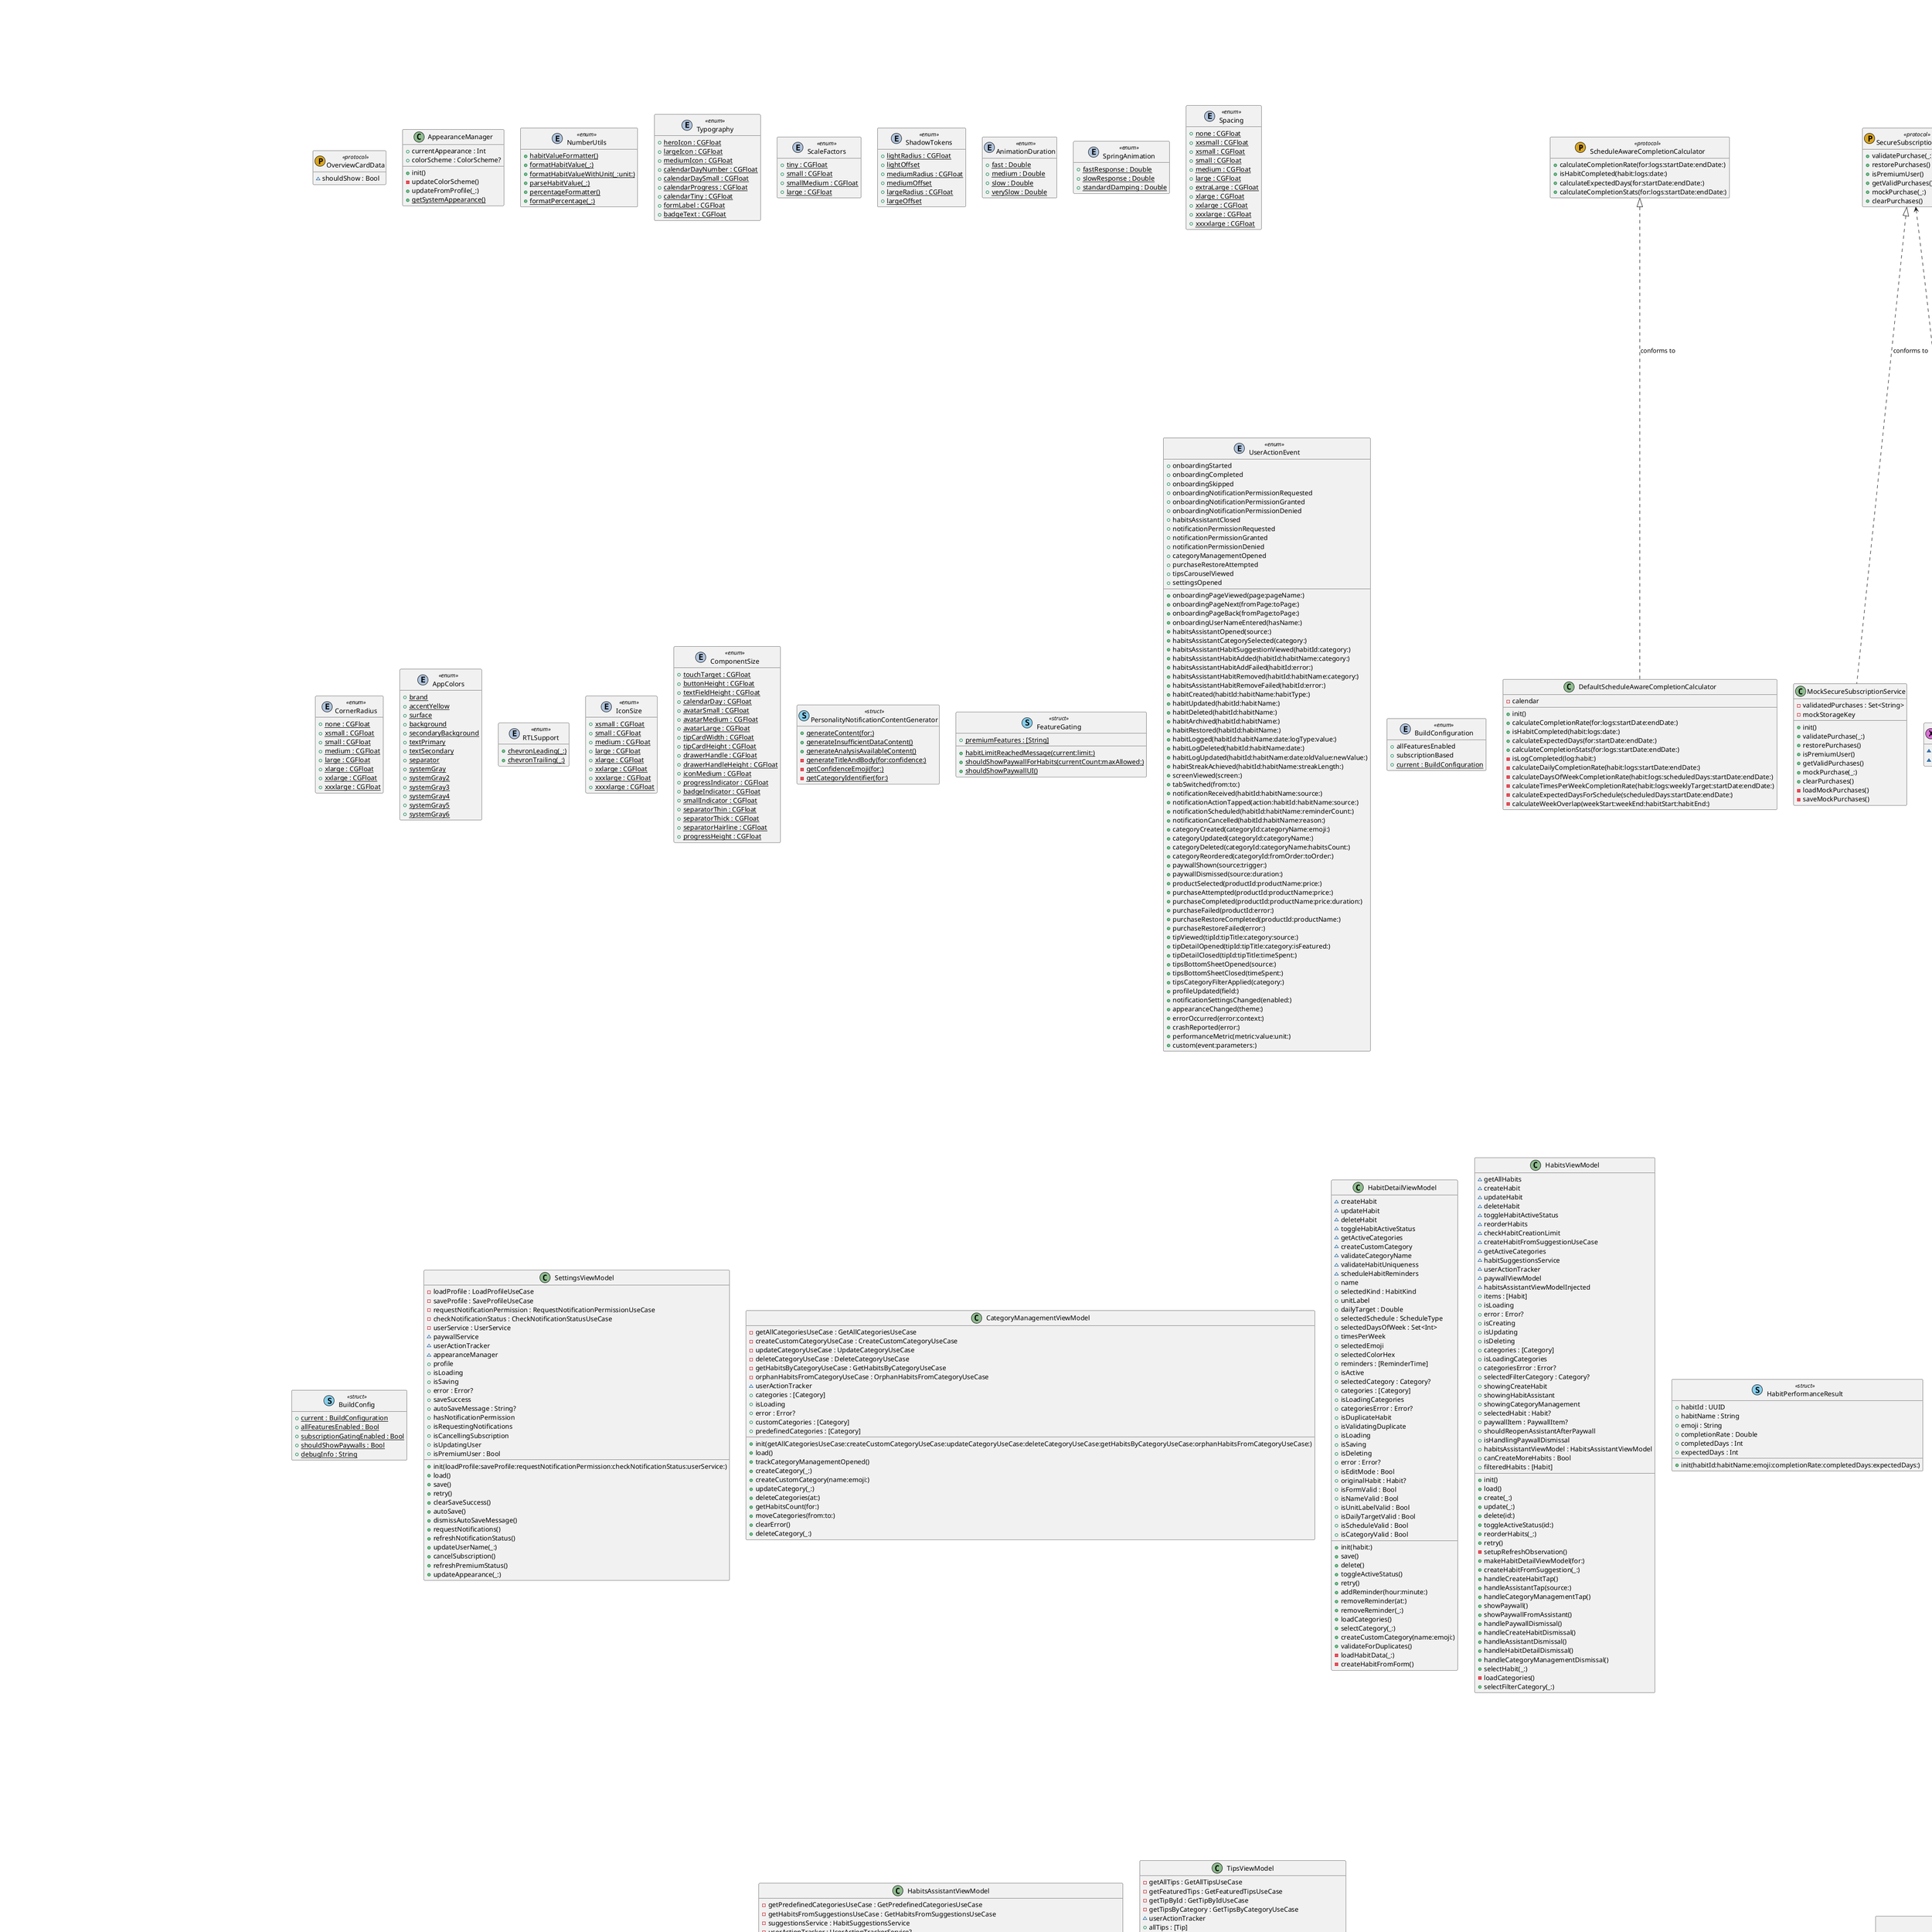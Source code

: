 @startuml
' STYLE START
hide empty members
skinparam shadowing false
' STYLE END
set namespaceSeparator none


class "ScheduleAwareCompletionCalculator" as ScheduleAwareCompletionCalculator << (P, GoldenRod) protocol >> { 
  +calculateCompletionRate(for:logs:startDate:endDate:)
  +isHabitCompleted(habit:logs:date:)
  +calculateExpectedDays(for:startDate:endDate:)
  +calculateCompletionStats(for:logs:startDate:endDate:) 
}
class "SecureSubscriptionService" as SecureSubscriptionService << (P, GoldenRod) protocol >> { 
  +validatePurchase(_:)
  +restorePurchases()
  +isPremiumUser()
  +getValidPurchases()
  +mockPurchase(_:)
  +clearPurchases() 
}
class "UserService" as UserService << (P, GoldenRod) protocol >> { 
  +currentProfile : UserProfile
  +isPremiumUser : Bool
  +updateProfile(_:)
  +updateSubscription(plan:expiryDate:)
  +syncWithiCloud() 
}
class "FeatureGatingService" as FeatureGatingService << (P, GoldenRod) protocol >> { 
  +maxHabitsAllowed : Int
  +canCreateMoreHabits(currentCount:)
  +hasAdvancedAnalytics : Bool
  +hasCustomReminders : Bool
  +hasDataExport : Bool
  +hasPremiumThemes : Bool
  +hasPrioritySupport : Bool
  +getFeatureBlockedMessage(for:)
  +isFeatureAvailable(_:) 
}
class "NotificationService" as NotificationService << (P, GoldenRod) protocol >> { 
  +requestAuthorizationIfNeeded()
  +checkAuthorizationStatus()
  +schedule(for:times:)
  +scheduleWithActions(for:habitName:times:)
  +cancel(for:)
  +sendImmediate(title:body:)
  +setupNotificationCategories() 
}
class "DataThresholdValidator" as DataThresholdValidator << (P, GoldenRod) protocol >> { 
  +validateEligibility(for:)
  +getThresholdProgress(for:)
  +checkRequirement(_:for:) 
}
class "PersonalityAnalysisService" as PersonalityAnalysisService << (P, GoldenRod) protocol >> { 
  +analyzePersonality(for:)
  +calculatePersonalityScores(from:)
  +determineDominantTrait(from:)
  +calculateConfidence(from:) 
}
class "SlogansServiceProtocol" as SlogansServiceProtocol << (P, GoldenRod) protocol >> { 
  +getCurrentSlogan()
  +getSlogan(for:)
  +getCurrentTimeOfDay()
  +getTimeOfDay(for:) 
}
class "UserActionTrackerService" as UserActionTrackerService << (P, GoldenRod) protocol >> { 
  +track(_:)
  +track(_:context:)
  +setUserProperty(key:value:)
  +identifyUser(userId:properties:)
  +resetUser()
  +setTrackingEnabled(_:)
  +flush() 
}
class "HabitSuggestionsService" as HabitSuggestionsService << (P, GoldenRod) protocol >> { 
  +getSuggestions()
  +getSuggestions(for:)
  +getSuggestion(by:) 
}
class "BuildConfigurationService" as BuildConfigurationService << (P, GoldenRod) protocol >> { 
  +buildConfiguration : BuildConfiguration
  +allFeaturesEnabled : Bool
  +subscriptionGatingEnabled : Bool
  +shouldShowPaywalls : Bool 
}
class "PaywallService" as PaywallService << (P, GoldenRod) protocol >> { 
  +purchaseState : PurchaseState
  +loadProducts()
  +purchase(_:)
  +restorePurchases()
  +isProductPurchased(_:)
  +resetPurchaseState()
  +clearPurchases() 
}
class "AnalyzeWeeklyPatternsUseCaseProtocol" as AnalyzeWeeklyPatternsUseCaseProtocol << (P, GoldenRod) protocol >> { 
  +execute(for:from:to:) 
}
class "GenerateProgressChartDataUseCaseProtocol" as GenerateProgressChartDataUseCaseProtocol << (P, GoldenRod) protocol >> { 
  +execute(for:from:to:) 
}
class "CalculateStreakAnalysisUseCaseProtocol" as CalculateStreakAnalysisUseCaseProtocol << (P, GoldenRod) protocol >> { 
  +execute(for:from:to:) 
}
class "CalculateHabitPerformanceUseCaseProtocol" as CalculateHabitPerformanceUseCaseProtocol << (P, GoldenRod) protocol >> { 
  +execute(for:from:to:) 
}
class "AggregateCategoryPerformanceUseCaseProtocol" as AggregateCategoryPerformanceUseCaseProtocol << (P, GoldenRod) protocol >> { 
  +execute(for:from:to:) 
}
class "PerformanceAnalysisService" as PerformanceAnalysisService << (P, GoldenRod) protocol >> { 
  +calculateHabitPerformance(habits:logs:from:to:)
  +generateProgressChartData(completionStats:)
  +analyzeWeeklyPatterns(habits:logs:from:to:)
  +calculateStreakAnalysis(habits:logs:from:to:)
  +aggregateCategoryPerformance(habits:categories:logs:from:to:) 
}
class "HabitAnalyticsService" as HabitAnalyticsService << (P, GoldenRod) protocol >> { 
  +getActiveHabits(for:)
  +getHabitLogs(for:from:to:)
  +getHabitCompletionStats(for:from:to:) 
}
class "HabitScheduleAnalyzerProtocol" as HabitScheduleAnalyzerProtocol << (P, GoldenRod) protocol >> { 
  +calculateExpectedDays(for:from:to:)
  +isHabitExpectedOnDate(habit:date:) 
}
class "OverviewCardData" as OverviewCardData << (P, GoldenRod) protocol >> { 
  ~shouldShow : Bool 
}
class "PersonalityAnalysisDataSource" as PersonalityAnalysisDataSource << (P, GoldenRod) protocol >> { 
  +getLatestProfile(for:)
  +saveProfile(_:)
  +getProfileHistory(for:)
  +deleteProfile(profileId:)
  +deleteAllProfiles(for:) 
}
class "PersonalityAnalysisRepositoryProtocol" as PersonalityAnalysisRepositoryProtocol << (P, GoldenRod) protocol >> { 
  +getPersonalityProfile(for:)
  +savePersonalityProfile(_:)
  +getPersonalityHistory(for:)
  +deletePersonalityProfile(id:)
  +deleteAllPersonalityProfiles(for:)
  +validateAnalysisEligibility(for:)
  +getThresholdProgress(for:)
  +getHabitAnalysisInput(for:)
  +getUserHabits(for:)
  +getUserHabitLogs(for:from:to:)
  +getUserCustomCategories(for:)
  +getHabitCompletionStats(for:from:to:)
  +isPersonalityAnalysisEnabled(for:)
  +getAnalysisPreferences(for:)
  +saveAnalysisPreferences(_:) 
}
class "ValidateAnalysisDataUseCase" as ValidateAnalysisDataUseCase << (P, GoldenRod) protocol >> { 
  +execute(for:)
  +getProgressDetails(for:)
  +getEstimatedDaysToEligibility(for:) 
}
class "GetPersonalityInsightsUseCase" as GetPersonalityInsightsUseCase << (P, GoldenRod) protocol >> { 
  +getHabitRecommendations(for:)
  +getPatternInsights(for:)
  +getMotivationalInsights(for:)
  +getAllInsights(for:) 
}
class "GetPersonalityProfileUseCase" as GetPersonalityProfileUseCase << (P, GoldenRod) protocol >> { 
  +execute(for:)
  +getHistory(for:)
  +hasProfiles(for:) 
}
class "AnalyzePersonalityUseCase" as AnalyzePersonalityUseCase << (P, GoldenRod) protocol >> { 
  +execute(for:)
  +canPerformAnalysis(for:) 
}
class "UpdatePersonalityAnalysisUseCase" as UpdatePersonalityAnalysisUseCase << (P, GoldenRod) protocol >> { 
  +execute(for:)
  +regenerateAnalysis(for:)
  +shouldUpdateAnalysis(for:) 
}
class "LogLocalDataSourceProtocol" as LogLocalDataSourceProtocol << (P, GoldenRod) protocol >> { 
  +logs(for:)
  +upsert(_:)
  +delete(id:) 
}
class "TipLocalDataSourceProtocol" as TipLocalDataSourceProtocol << (P, GoldenRod) protocol >> { 
  +getAllTips()
  +getFeaturedTips()
  +getTip(by:)
  +getTips(by:) 
}
class "OnboardingLocalDataSourceProtocol" as OnboardingLocalDataSourceProtocol << (P, GoldenRod) protocol >> { 
  +load()
  +save(_:) 
}
class "HabitLocalDataSourceProtocol" as HabitLocalDataSourceProtocol << (P, GoldenRod) protocol >> { 
  +fetchAll()
  +upsert(_:)
  +delete(id:) 
}
class "CategoryLocalDataSourceProtocol" as CategoryLocalDataSourceProtocol << (P, GoldenRod) protocol >> { 
  +getAllCategories()
  +getCategory(by:)
  +getActiveCategories()
  +getPredefinedCategories()
  +getCustomCategories()
  +createCustomCategory(_:)
  +updateCategory(_:)
  +deleteCategory(id:)
  +categoryExists(id:)
  +categoryExists(name:) 
}
class "ProfileLocalDataSourceProtocol" as ProfileLocalDataSourceProtocol << (P, GoldenRod) protocol >> { 
  +load()
  +save(_:) 
}
class "LogRepository" as LogRepository << (P, GoldenRod) protocol >> { 
  +logs(for:)
  +upsert(_:)
  +deleteLog(id:) 
}
class "TipRepository" as TipRepository << (P, GoldenRod) protocol >> { 
  +getAllTips()
  +getFeaturedTips()
  +getTip(by:)
  +getTips(by:) 
}
class "ProfileRepository" as ProfileRepository << (P, GoldenRod) protocol >> { 
  +loadProfile()
  +saveProfile(_:) 
}
class "CategoryRepository" as CategoryRepository << (P, GoldenRod) protocol >> { 
  +getAllCategories()
  +getCategory(by:)
  +getActiveCategories()
  +getPredefinedCategories()
  +getCustomCategories()
  +createCustomCategory(_:)
  +updateCategory(_:)
  +deleteCategory(id:)
  +categoryExists(id:)
  +categoryExists(name:) 
}
class "HabitRepository" as HabitRepository << (P, GoldenRod) protocol >> { 
  +fetchAllHabits()
  +create(_:)
  +update(_:)
  +delete(id:) 
}
class "OnboardingRepository" as OnboardingRepository << (P, GoldenRod) protocol >> { 
  +getOnboardingState()
  +saveOnboardingState(_:)
  +markOnboardingCompleted(userName:hasNotifications:) 
}
class "CalculateCurrentStreakUseCase" as CalculateCurrentStreakUseCase << (P, GoldenRod) protocol >> { 
  +execute(habit:logs:asOf:) 
}
class "CalculateBestStreakUseCase" as CalculateBestStreakUseCase << (P, GoldenRod) protocol >> { 
  +execute(habit:logs:) 
}
class "GetHabitsFromSuggestionsUseCase" as GetHabitsFromSuggestionsUseCase << (P, GoldenRod) protocol >> { 
  +execute(existingHabits:suggestionIds:) 
}
class "PersonalityAnalysisSchedulerProtocol" as PersonalityAnalysisSchedulerProtocol << (P, GoldenRod) protocol >> { 
  +startScheduling(for:)
  +stopScheduling(for:)
  +triggerAnalysisCheck(for:)
  +forceManualAnalysis(for:)
  +shouldRunAnalysis(for:)
  +updateScheduling(for:preferences:)
  +getNextScheduledAnalysis(for:) 
}
class "ScheduleHabitRemindersUseCase" as ScheduleHabitRemindersUseCase << (P, GoldenRod) protocol >> { 
  +execute(habit:) 
}
class "LogHabitFromNotificationUseCase" as LogHabitFromNotificationUseCase << (P, GoldenRod) protocol >> { 
  +execute(habitId:date:value:) 
}
class "SnoozeHabitReminderUseCase" as SnoozeHabitReminderUseCase << (P, GoldenRod) protocol >> { 
  +execute(habitId:habitName:originalTime:) 
}
class "HandleNotificationActionUseCase" as HandleNotificationActionUseCase << (P, GoldenRod) protocol >> { 
  +execute(action:habitId:habitName:reminderTime:) 
}
class "CancelHabitRemindersUseCase" as CancelHabitRemindersUseCase << (P, GoldenRod) protocol >> { 
  +execute(habitId:) 
}
class "CreateHabitUseCase" as CreateHabitUseCase << (P, GoldenRod) protocol >> { 
  +execute(_:) 
}
class "GetActiveHabitsUseCase" as GetActiveHabitsUseCase << (P, GoldenRod) protocol >> { 
  +execute() 
}
class "GetAllHabitsUseCase" as GetAllHabitsUseCase << (P, GoldenRod) protocol >> { 
  +execute() 
}
class "UpdateHabitUseCase" as UpdateHabitUseCase << (P, GoldenRod) protocol >> { 
  +execute(_:) 
}
class "DeleteHabitUseCase" as DeleteHabitUseCase << (P, GoldenRod) protocol >> { 
  +execute(id:) 
}
class "ToggleHabitActiveStatusUseCase" as ToggleHabitActiveStatusUseCase << (P, GoldenRod) protocol >> { 
  +execute(id:) 
}
class "ReorderHabitsUseCase" as ReorderHabitsUseCase << (P, GoldenRod) protocol >> { 
  +execute(_:) 
}
class "ValidateHabitUniquenessUseCase" as ValidateHabitUniquenessUseCase << (P, GoldenRod) protocol >> { 
  +execute(name:categoryId:excludeId:) 
}
class "GetHabitsByCategoryUseCase" as GetHabitsByCategoryUseCase << (P, GoldenRod) protocol >> { 
  +execute(categoryId:) 
}
class "OrphanHabitsFromCategoryUseCase" as OrphanHabitsFromCategoryUseCase << (P, GoldenRod) protocol >> { 
  +execute(categoryId:) 
}
class "GetLogsUseCase" as GetLogsUseCase << (P, GoldenRod) protocol >> { 
  +execute(for:since:until:) 
}
class "LogHabitUseCase" as LogHabitUseCase << (P, GoldenRod) protocol >> { 
  +execute(_:) 
}
class "DeleteLogUseCase" as DeleteLogUseCase << (P, GoldenRod) protocol >> { 
  +execute(id:) 
}
class "GetLogForDateUseCase" as GetLogForDateUseCase << (P, GoldenRod) protocol >> { 
  +execute(habitID:date:) 
}
class "LoadProfileUseCase" as LoadProfileUseCase << (P, GoldenRod) protocol >> { 
  +execute() 
}
class "SaveProfileUseCase" as SaveProfileUseCase << (P, GoldenRod) protocol >> { 
  +execute(_:) 
}
class "GenerateCalendarDaysUseCase" as GenerateCalendarDaysUseCase << (P, GoldenRod) protocol >> { 
  +execute(for:userProfile:) 
}
class "GenerateCalendarGridUseCase" as GenerateCalendarGridUseCase << (P, GoldenRod) protocol >> { 
  +execute(for:userProfile:) 
}
class "ToggleHabitLogUseCase" as ToggleHabitLogUseCase << (P, GoldenRod) protocol >> { 
  +execute(date:habit:currentLoggedDates:currentHabitLogValues:) 
}
class "GetAllTipsUseCase" as GetAllTipsUseCase << (P, GoldenRod) protocol >> { 
  +execute() 
}
class "GetFeaturedTipsUseCase" as GetFeaturedTipsUseCase << (P, GoldenRod) protocol >> { 
  +execute() 
}
class "GetTipByIdUseCase" as GetTipByIdUseCase << (P, GoldenRod) protocol >> { 
  +execute(id:) 
}
class "GetTipsByCategoryUseCase" as GetTipsByCategoryUseCase << (P, GoldenRod) protocol >> { 
  +execute(category:) 
}
class "GetAllCategoriesUseCase" as GetAllCategoriesUseCase << (P, GoldenRod) protocol >> { 
  +execute() 
}
class "GetCategoryByIdUseCase" as GetCategoryByIdUseCase << (P, GoldenRod) protocol >> { 
  +execute(id:) 
}
class "GetActiveCategoriesUseCase" as GetActiveCategoriesUseCase << (P, GoldenRod) protocol >> { 
  +execute() 
}
class "GetPredefinedCategoriesUseCase" as GetPredefinedCategoriesUseCase << (P, GoldenRod) protocol >> { 
  +execute() 
}
class "GetCustomCategoriesUseCase" as GetCustomCategoriesUseCase << (P, GoldenRod) protocol >> { 
  +execute() 
}
class "CreateCustomCategoryUseCase" as CreateCustomCategoryUseCase << (P, GoldenRod) protocol >> { 
  +execute(_:) 
}
class "UpdateCategoryUseCase" as UpdateCategoryUseCase << (P, GoldenRod) protocol >> { 
  +execute(_:) 
}
class "DeleteCategoryUseCase" as DeleteCategoryUseCase << (P, GoldenRod) protocol >> { 
  +execute(id:) 
}
class "ValidateCategoryNameUseCase" as ValidateCategoryNameUseCase << (P, GoldenRod) protocol >> { 
  +execute(name:) 
}
class "GetOnboardingStateUseCase" as GetOnboardingStateUseCase << (P, GoldenRod) protocol >> { 
  +execute() 
}
class "SaveOnboardingStateUseCase" as SaveOnboardingStateUseCase << (P, GoldenRod) protocol >> { 
  +execute(_:) 
}
class "CompleteOnboardingUseCase" as CompleteOnboardingUseCase << (P, GoldenRod) protocol >> { 
  +execute(userName:hasNotifications:) 
}
class "GetCurrentSloganUseCase" as GetCurrentSloganUseCase << (P, GoldenRod) protocol >> { 
  +execute() 
}
class "RequestNotificationPermissionUseCase" as RequestNotificationPermissionUseCase << (P, GoldenRod) protocol >> { 
  +execute() 
}
class "CheckNotificationStatusUseCase" as CheckNotificationStatusUseCase << (P, GoldenRod) protocol >> { 
  +execute() 
}
class "CheckFeatureAccessUseCase" as CheckFeatureAccessUseCase << (P, GoldenRod) protocol >> { 
  +execute() 
}
class "CheckHabitCreationLimitUseCase" as CheckHabitCreationLimitUseCase << (P, GoldenRod) protocol >> { 
  +execute(currentCount:) 
}
class "GetPaywallMessageUseCase" as GetPaywallMessageUseCase << (P, GoldenRod) protocol >> { 
  +execute() 
}
class "TrackUserActionUseCase" as TrackUserActionUseCase << (P, GoldenRod) protocol >> { 
  +execute(action:context:) 
}
class "TrackHabitLoggedUseCase" as TrackHabitLoggedUseCase << (P, GoldenRod) protocol >> { 
  +execute(habitId:habitName:date:logType:value:) 
}
class "LoadPaywallProductsUseCase" as LoadPaywallProductsUseCase << (P, GoldenRod) protocol >> { 
  +execute() 
}
class "PurchaseProductUseCase" as PurchaseProductUseCase << (P, GoldenRod) protocol >> { 
  +execute(_:) 
}
class "RestorePurchasesUseCase" as RestorePurchasesUseCase << (P, GoldenRod) protocol >> { 
  +execute() 
}
class "CheckProductPurchasedUseCase" as CheckProductPurchasedUseCase << (P, GoldenRod) protocol >> { 
  +execute(_:) 
}
class "ResetPurchaseStateUseCase" as ResetPurchaseStateUseCase << (P, GoldenRod) protocol >> { 
  +execute() 
}
class "GetPurchaseStateUseCase" as GetPurchaseStateUseCase << (P, GoldenRod) protocol >> { 
  +execute() 
}
class "ValidateHabitScheduleUseCase" as ValidateHabitScheduleUseCase << (P, GoldenRod) protocol >> { 
  +execute(date:habit:) 
}
class "CheckWeeklyTargetUseCase" as CheckWeeklyTargetUseCase << (P, GoldenRod) protocol >> { 
  +execute(date:habit:habitLogValues:userProfile:) 
}
class "UpdateProfileSubscriptionUseCase" as UpdateProfileSubscriptionUseCase << (P, GoldenRod) protocol >> { 
  +execute(product:) 
}
class "GetHabitCountUseCase" as GetHabitCountUseCase << (P, GoldenRod) protocol >> { 
  +execute() 
}
class "CreateHabitFromSuggestionUseCase" as CreateHabitFromSuggestionUseCase << (P, GoldenRod) protocol >> { 
  +execute(_:) 
}
class "CheckPremiumStatusUseCase" as CheckPremiumStatusUseCase << (P, GoldenRod) protocol >> { 
  +execute() 
}
class "GetCurrentUserProfileUseCase" as GetCurrentUserProfileUseCase << (P, GoldenRod) protocol >> { 
  +execute() 
}
class "AppearanceManager" as AppearanceManager << (C, DarkSeaGreen) >> { 
  +currentAppearance : Int
  +colorScheme : ColorScheme?
  +init()
  -updateColorScheme()
  +updateFromProfile(_:)
  +{static} getSystemAppearance() 
}
class "NumberUtils" as NumberUtils << (E, LightSteelBlue) enum >> { 
  +{static} habitValueFormatter()
  +{static} formatHabitValue(_:)
  +{static} formatHabitValueWithUnit(_:unit:)
  +{static} parseHabitValue(_:)
  +{static} percentageFormatter()
  +{static} formatPercentage(_:) 
}
class "DateUtils" as DateUtils << (E, LightSteelBlue) enum >> { 
  +{static} now : Date
  +{static} startOfDay(_:calendar:)
  +{static} isSameDay(_:_:calendar:)
  +{static} daysBetween(_:_:calendar:)
  +{static} weekKey(for:firstWeekday:calendar:)
  +{static} userCalendar()
  +{static} orderedWeekdaySymbols(style:)
  +{static} calendarWeekdayToHabitWeekday(_:)
  +{static} habitWeekdayToCalendarWeekday(_:) 
}
class "WeekdaySymbolStyle" as DateUtils.WeekdaySymbolStyle << (E, LightSteelBlue) enum >> { 
  +veryShort 
}
class "LogLevel" as LogLevel << (E, LightSteelBlue) enum >> { 
  +debug
  +info
  +warning
  +error
  +critical
  ~osLogType : OSLogType 
}
class "LogCategory" as LogCategory << (E, LightSteelBlue) enum >> { 
  +userAction
  +authentication
  +subscription
  +stateManagement
  +errorRecovery
  +healthMonitoring
  +dataIntegrity
  +performance
  +network
  +ui
  +system 
}
class "DebugLogger" as DebugLogger << (C, DarkSeaGreen) >> { 
  -osLog : OSLog
  -isProductionBuild : Bool
  -logBuffer : [LogEntry]
  -maxBufferSize
  -bufferLock
  +init(subsystem:category:)
  +log(_:level:category:metadata:file:function:line:)
  +log(_:)
  +logPerformance(operation:duration:metadata:)
  +logStateTransition(from:to:context:)
  +logError(_:context:recoveryAttempted:recoverySuccessful:metadata:)
  +logAuth(event:userId:success:metadata:)
  +logSubscription(event:plan:success:metadata:)
  +logHealth(status:component:details:)
  +logDataIntegrity(check:passed:issues:metadata:)
  +logEvent(name:properties:userId:userProperties:)
  +logUserProperty(key:value:)
  +logUserIdentified(userId:properties:)
  +logUserReset()
  +logTrackingStateChanged(enabled:)
  +logFlushRequested()
  +getRecentLogs(limit:level:category:)
  +exportLogs(level:category:)
  +clearLogs()
  +getLogStatistics()
  -addToBuffer(_:)
  -emojiForLevel(_:) 
}
class "LogEntry" as DebugLogger.LogEntry << (S, SkyBlue) struct >> { 
  ~timestamp : Date
  ~level : LogLevel
  ~category : LogCategory
  ~message : String
  ~metadata : [String: Any]?
  ~formattedMessage : String 
}
class "UserActionEventMapper" as UserActionEventMapper << (C, DarkSeaGreen) >> { 
  +init()
  +eventName(for:)
  +eventProperties(for:) 
}
class "LocalizationTesting" as LocalizationTesting << (E, LightSteelBlue) enum >> { 
  +{static} testLocales : [Locale]
  +{static} pseudoLocalize(_:) 
}
class "TestStrings" as LocalizationTesting.TestStrings << (E, LightSteelBlue) enum >> { 
  +{static} short
  +{static} medium
  +{static} long
  +{static} veryLong
  +{static} longGerman
  +{static} veryLongGerman 
}
class "LayoutValidator" as LayoutValidator << (S, SkyBlue) struct >> { 
  +{static} validateString(_:for:)
  +{static} validateTextFits(_:maxWidth:font:)
  +{static} validateAllStrings()
  +{static} generateValidationReport() 
}
class "ComponentConstraints" as LayoutValidator.ComponentConstraints << (E, LightSteelBlue) enum >> { 
  +{static} tabBarLabel : CGFloat
  +{static} buttonLabel : CGFloat
  +{static} formLabel : CGFloat
  +{static} cardTitle : CGFloat
  +{static} alertMessage : CGFloat
  +{static} accessibilityLabel : Int 
}
class "StringConstraints" as LayoutValidator.StringConstraints << (E, LightSteelBlue) enum >> { 
  +tabBarLabel
  +buttonLabel
  +formFieldLabel
  +validationMessage
  +accessibilityLabel
  +cardTitle
  +alertMessage
  +characterLimit : Int
  +pixelWidth : CGFloat 
}
class "ValidationResult" as ValidationResult << (S, SkyBlue) struct >> { 
  +text : String
  +component : LayoutValidator.StringConstraints
  +isValid : Bool
  +issues : [String]
  +severity : Severity 
}
class "Severity" as ValidationResult.Severity << (E, LightSteelBlue) enum >> { 
  +pass
  +emoji : String 
}
class "Typography" as Typography << (E, LightSteelBlue) enum >> { 
  +{static} heroIcon : CGFloat
  +{static} largeIcon : CGFloat
  +{static} mediumIcon : CGFloat
  +{static} calendarDayNumber : CGFloat
  +{static} calendarDaySmall : CGFloat
  +{static} calendarProgress : CGFloat
  +{static} calendarTiny : CGFloat
  +{static} formLabel : CGFloat
  +{static} badgeText : CGFloat 
}
class "ScaleFactors" as ScaleFactors << (E, LightSteelBlue) enum >> { 
  +{static} tiny : CGFloat
  +{static} small : CGFloat
  +{static} smallMedium : CGFloat
  +{static} large : CGFloat 
}
class "ShadowTokens" as ShadowTokens << (E, LightSteelBlue) enum >> { 
  +{static} lightRadius : CGFloat
  +{static} lightOffset
  +{static} mediumRadius : CGFloat
  +{static} mediumOffset
  +{static} largeRadius : CGFloat
  +{static} largeOffset 
}
class "AnimationDuration" as AnimationDuration << (E, LightSteelBlue) enum >> { 
  +{static} fast : Double
  +{static} medium : Double
  +{static} slow : Double
  +{static} verySlow : Double 
}
class "SpringAnimation" as SpringAnimation << (E, LightSteelBlue) enum >> { 
  +{static} fastResponse : Double
  +{static} slowResponse : Double
  +{static} standardDamping : Double 
}
class "Spacing" as Spacing << (E, LightSteelBlue) enum >> { 
  +{static} none : CGFloat
  +{static} xxsmall : CGFloat
  +{static} xsmall : CGFloat
  +{static} small : CGFloat
  +{static} medium : CGFloat
  +{static} large : CGFloat
  +{static} extraLarge : CGFloat
  +{static} xlarge : CGFloat
  +{static} xxlarge : CGFloat
  +{static} xxxlarge : CGFloat
  +{static} xxxxlarge : CGFloat 
}
class "CornerRadius" as CornerRadius << (E, LightSteelBlue) enum >> { 
  +{static} none : CGFloat
  +{static} xsmall : CGFloat
  +{static} small : CGFloat
  +{static} medium : CGFloat
  +{static} large : CGFloat
  +{static} xlarge : CGFloat
  +{static} xxlarge : CGFloat
  +{static} xxxlarge : CGFloat 
}
class "AppColors" as AppColors << (E, LightSteelBlue) enum >> { 
  +{static} brand
  +{static} accentYellow
  +{static} surface
  +{static} background
  +{static} secondaryBackground
  +{static} textPrimary
  +{static} textSecondary
  +{static} separator
  +{static} systemGray
  +{static} systemGray2
  +{static} systemGray3
  +{static} systemGray4
  +{static} systemGray5
  +{static} systemGray6 
}
class "RTLSupport" as RTLSupport << (E, LightSteelBlue) enum >> { 
  +{static} chevronLeading(_:)
  +{static} chevronTrailing(_:) 
}
class "IconSize" as IconSize << (E, LightSteelBlue) enum >> { 
  +{static} xsmall : CGFloat
  +{static} small : CGFloat
  +{static} medium : CGFloat
  +{static} large : CGFloat
  +{static} xlarge : CGFloat
  +{static} xxlarge : CGFloat
  +{static} xxxlarge : CGFloat
  +{static} xxxxlarge : CGFloat 
}
class "ComponentSize" as ComponentSize << (E, LightSteelBlue) enum >> { 
  +{static} touchTarget : CGFloat
  +{static} buttonHeight : CGFloat
  +{static} textFieldHeight : CGFloat
  +{static} calendarDay : CGFloat
  +{static} avatarSmall : CGFloat
  +{static} avatarMedium : CGFloat
  +{static} avatarLarge : CGFloat
  +{static} tipCardWidth : CGFloat
  +{static} tipCardHeight : CGFloat
  +{static} drawerHandle : CGFloat
  +{static} drawerHandleHeight : CGFloat
  +{static} iconMedium : CGFloat
  +{static} progressIndicator : CGFloat
  +{static} badgeIndicator : CGFloat
  +{static} smallIndicator : CGFloat
  +{static} separatorThin : CGFloat
  +{static} separatorThick : CGFloat
  +{static} separatorHairline : CGFloat
  +{static} progressHeight : CGFloat 
}
class "DefaultScheduleAwareCompletionCalculator" as DefaultScheduleAwareCompletionCalculator << (C, DarkSeaGreen) >> { 
  -calendar
  +init()
  +calculateCompletionRate(for:logs:startDate:endDate:)
  +isHabitCompleted(habit:logs:date:)
  +calculateExpectedDays(for:startDate:endDate:)
  +calculateCompletionStats(for:logs:startDate:endDate:)
  -isLogCompleted(log:habit:)
  -calculateDailyCompletionRate(habit:logs:startDate:endDate:)
  -calculateDaysOfWeekCompletionRate(habit:logs:scheduledDays:startDate:endDate:)
  -calculateTimesPerWeekCompletionRate(habit:logs:weeklyTarget:startDate:endDate:)
  -calculateExpectedDaysForSchedule(scheduledDays:startDate:endDate:)
  -calculateWeekOverlap(weekStart:weekEnd:habitStart:habitEnd:) 
}
class "PersonalityAnalysisScheduler" as PersonalityAnalysisScheduler << (C, DarkSeaGreen) >> { 
  -personalityRepository : PersonalityAnalysisRepositoryProtocol
  -analyzePersonalityUseCase : AnalyzePersonalityUseCase
  -validateAnalysisDataUseCase : ValidateAnalysisDataUseCase
  -notificationCenter : UNUserNotificationCenter
  -scheduledUsers : Set<UUID>
  -lastAnalysisDates : [UUID: Date]
  -lastDataHashes : [UUID: String]
  -{static} schedulerIdentifierPrefix
  -{static} minimumDataChangeThreshold
  +init(personalityRepository:analyzePersonalityUseCase:validateAnalysisDataUseCase:notificationCenter:)
  +startScheduling(for:)
  +stopScheduling(for:)
  +triggerAnalysisCheck(for:)
  +forceManualAnalysis(for:)
  +shouldRunAnalysis(for:)
  +updateScheduling(for:preferences:)
  +getNextScheduledAnalysis(for:)
  -scheduleNextAnalysis(for:preferences:)
  -calculateNextAnalysisDate(from:frequency:)
  -isFrequencyTimeMet(for:frequency:)
  -hasSignificantDataChange(for:)
  -createDataHash(from:)
  -performAnalysis(for:)
  -sendAnalysisCompletedNotification(for:profile:)
  -scheduleNotification(for:at:frequency:)
  -saveSchedulerState()
  -loadSchedulerState() 
}
class "MockSecureSubscriptionService" as MockSecureSubscriptionService << (C, DarkSeaGreen) >> { 
  -validatedPurchases : Set<String>
  -mockStorageKey
  +init()
  +validatePurchase(_:)
  +restorePurchases()
  +isPremiumUser()
  +getValidPurchases()
  +mockPurchase(_:)
  +clearPurchases()
  -loadMockPurchases()
  -saveMockPurchases() 
}
class "MockUserService" as MockUserService << (C, DarkSeaGreen) >> { 
  -_currentProfile
  -loadProfile : LoadProfileUseCase?
  -saveProfile : SaveProfileUseCase?
  -testSubscriptionStates : [String: (SubscriptionPlan, Date?)]
  +init(loadProfile:saveProfile:)
  -loadInitialProfile()
  +currentProfile : UserProfile
  +isPremiumUser : Bool
  +updateProfile(_:)
  +updateSubscription(plan:expiryDate:)
  +syncWithiCloud()
  +switchToTestSubscription(_:) 
}
class "ICloudUserService" as ICloudUserService << (C, DarkSeaGreen) >> { 
  -_currentProfile
  +init()
  +currentProfile : UserProfile
  +isPremiumUser : Bool
  +updateProfile(_:)
  +updateSubscription(plan:expiryDate:)
  +syncWithiCloud() 
}
class "NoOpUserService" as NoOpUserService << (C, DarkSeaGreen) >> { 
  +currentProfile
  +isPremiumUser
  +init()
  +updateProfile(_:)
  +updateSubscription(plan:expiryDate:)
  +syncWithiCloud() 
}
class "PersonalityNotificationContentGenerator" as PersonalityNotificationContentGenerator << (S, SkyBlue) struct >> { 
  +{static} generateContent(for:)
  +{static} generateInsufficientDataContent()
  +{static} generateAnalysisAvailableContent()
  -{static} generateTitleAndBody(for:confidence:)
  -{static} getConfidenceEmoji(for:)
  -{static} getCategoryIdentifier(for:) 
}
class "FeatureType" as FeatureType << (E, LightSteelBlue) enum >> { 
  +unlimitedHabits
  +advancedAnalytics
  +customReminders
  +dataExport
  +premiumThemes
  +prioritySupport
  ~displayName : String 
}
class "DefaultFeatureGatingService" as DefaultFeatureGatingService << (C, DarkSeaGreen) >> { 
  -userService : UserService
  -{static} freeMaxHabits
  +init(userService:)
  +maxHabitsAllowed : Int
  +canCreateMoreHabits(currentCount:)
  +hasAdvancedAnalytics : Bool
  +hasCustomReminders : Bool
  +hasDataExport : Bool
  +hasPremiumThemes : Bool
  +hasPrioritySupport : Bool
  +getFeatureBlockedMessage(for:)
  +isFeatureAvailable(_:)
  -isPremiumUser : Bool 
}
class "MockFeatureGatingService" as MockFeatureGatingService << (C, DarkSeaGreen) >> { 
  +init()
  +maxHabitsAllowed : Int
  +canCreateMoreHabits(currentCount:)
  +hasAdvancedAnalytics : Bool
  +hasCustomReminders : Bool
  +hasDataExport : Bool
  +hasPremiumThemes : Bool
  +hasPrioritySupport : Bool
  +getFeatureBlockedMessage(for:)
  +isFeatureAvailable(_:) 
}
class "FeatureGating" as FeatureGating << (S, SkyBlue) struct >> { 
  +{static} habitLimitReachedMessage(current:limit:)
  +{static} shouldShowPaywallForHabits(currentCount:maxAllowed:)
  +{static} shouldShowPaywallUI()
  +{static} premiumFeatures : [String] 
}
class "LocalNotificationService" as LocalNotificationService << (C, DarkSeaGreen) >> { 
  -{static} habitReminderCategory
  +actionHandler : ((NotificationAction, UUID, String?, ReminderTime?) async throws -> Void)?
  +trackingService : UserActionTrackerService?
  +init()
  +requestAuthorizationIfNeeded()
  +checkAuthorizationStatus()
  +schedule(for:times:)
  +scheduleWithActions(for:habitName:times:)
  +cancel(for:)
  +sendImmediate(title:body:) 
}
class "PersonalityDeepLinkCoordinator" as PersonalityDeepLinkCoordinator << (C, DarkSeaGreen) >> { 
  +shouldShowPersonalityAnalysis
  +pendingNotificationAction : PersonalityNotificationAction?
  +shouldNavigateToSettings
  +{static} shared
  -init()
  +handleNotificationResponse(_:)
  +navigateToPersonalityAnalysis()
  +showPersonalityAnalysisDirectly()
  +clearPendingNavigation()
  +processPendingNavigation()
  +clearAllPersonalityNotifications() 
}
class "PersonalityNotificationAction" as PersonalityDeepLinkCoordinator.PersonalityNotificationAction << (E, LightSteelBlue) enum >> { 
  +openAnalysis(dominantTrait:confidence:)
  +openRequirements
  +checkAnalysis
  +directNavigation 
}
class "DefaultDataThresholdValidator" as DefaultDataThresholdValidator << (C, DarkSeaGreen) >> { 
  -repository : PersonalityAnalysisRepositoryProtocol
  +init(repository:)
  +validateEligibility(for:)
  +getThresholdProgress(for:)
  +checkRequirement(_:for:)
  -calculateEstimatedDays(from:) 
}
class "Thresholds" as DefaultDataThresholdValidator.Thresholds << (S, SkyBlue) struct >> { 
  ~{static} minActiveHabits
  ~{static} minTrackingDays
  ~{static} minCustomCategories
  ~{static} minCustomHabits
  ~{static} minCompletionRate 
}
class "DefaultPersonalityAnalysisService" as DefaultPersonalityAnalysisService << (C, DarkSeaGreen) >> { 
  -repository : PersonalityAnalysisRepositoryProtocol
  +init(repository:)
  +analyzePersonality(for:)
  +calculatePersonalityScores(from:)
  +calculatePersonalityScoresWithDetails(from:completionStats:)
  +determineDominantTrait(from:)
  +determineDominantTraitWithTieBreaking(from:traitAccumulators:totalWeights:input:)
  -traitStabilityWeight(_:)
  +calculateConfidence(from:)
  +calculateConfidenceWithCompletionStats(from:completionStats:)
  -inferPersonalityWeights(for:habits:allLogs:)
  -calculateHabitSpecificModifiers(habit:input:)
  -getCompletionRateForHabit(habit:input:) 
}
class "TimeOfDay" as TimeOfDay << (E, LightSteelBlue) enum >> { 
  +morning
  +noon
  +evening 
}
class "SlogansService" as SlogansService << (C, DarkSeaGreen) >> { 
  -morningSlogans
  -noonSlogans
  -eveningSlogans
  +init()
  +getCurrentSlogan()
  +getSlogan(for:)
  +getCurrentTimeOfDay()
  +getTimeOfDay(for:)
  -getSlogans(for:) 
}
class "MockSlogansService" as MockSlogansService << (C, DarkSeaGreen) >> { 
  -fixedSlogan : String
  -fixedTimeOfDay : TimeOfDay
  +init(fixedSlogan:fixedTimeOfDay:)
  +getCurrentSlogan()
  +getSlogan(for:)
  +getCurrentTimeOfDay()
  +getTimeOfDay(for:) 
}
class "UserActionEvent" as UserActionEvent << (E, LightSteelBlue) enum >> { 
  +onboardingStarted
  +onboardingCompleted
  +onboardingSkipped
  +onboardingPageViewed(page:pageName:)
  +onboardingPageNext(fromPage:toPage:)
  +onboardingPageBack(fromPage:toPage:)
  +onboardingUserNameEntered(hasName:)
  +onboardingNotificationPermissionRequested
  +onboardingNotificationPermissionGranted
  +onboardingNotificationPermissionDenied
  +habitsAssistantOpened(source:)
  +habitsAssistantClosed
  +habitsAssistantCategorySelected(category:)
  +habitsAssistantHabitSuggestionViewed(habitId:category:)
  +habitsAssistantHabitAdded(habitId:habitName:category:)
  +habitsAssistantHabitAddFailed(habitId:error:)
  +habitsAssistantHabitRemoved(habitId:habitName:category:)
  +habitsAssistantHabitRemoveFailed(habitId:error:)
  +habitCreated(habitId:habitName:habitType:)
  +habitUpdated(habitId:habitName:)
  +habitDeleted(habitId:habitName:)
  +habitArchived(habitId:habitName:)
  +habitRestored(habitId:habitName:)
  +habitLogged(habitId:habitName:date:logType:value:)
  +habitLogDeleted(habitId:habitName:date:)
  +habitLogUpdated(habitId:habitName:date:oldValue:newValue:)
  +habitStreakAchieved(habitId:habitName:streakLength:)
  +screenViewed(screen:)
  +tabSwitched(from:to:)
  +notificationPermissionRequested
  +notificationPermissionGranted
  +notificationPermissionDenied
  +notificationReceived(habitId:habitName:source:)
  +notificationActionTapped(action:habitId:habitName:source:)
  +notificationScheduled(habitId:habitName:reminderCount:)
  +notificationCancelled(habitId:habitName:reason:)
  +categoryCreated(categoryId:categoryName:emoji:)
  +categoryUpdated(categoryId:categoryName:)
  +categoryDeleted(categoryId:categoryName:habitsCount:)
  +categoryReordered(categoryId:fromOrder:toOrder:)
  +categoryManagementOpened
  +paywallShown(source:trigger:)
  +paywallDismissed(source:duration:)
  +productSelected(productId:productName:price:)
  +purchaseAttempted(productId:productName:price:)
  +purchaseCompleted(productId:productName:price:duration:)
  +purchaseFailed(productId:error:)
  +purchaseRestoreAttempted
  +purchaseRestoreCompleted(productId:productName:)
  +purchaseRestoreFailed(error:)
  +tipsCarouselViewed
  +tipViewed(tipId:tipTitle:category:source:)
  +tipDetailOpened(tipId:tipTitle:category:isFeatured:)
  +tipDetailClosed(tipId:tipTitle:timeSpent:)
  +tipsBottomSheetOpened(source:)
  +tipsBottomSheetClosed(timeSpent:)
  +tipsCategoryFilterApplied(category:)
  +settingsOpened
  +profileUpdated(field:)
  +notificationSettingsChanged(enabled:)
  +appearanceChanged(theme:)
  +errorOccurred(error:context:)
  +crashReported(error:)
  +performanceMetric(metric:value:unit:)
  +custom(event:parameters:) 
}
class "HabitsAssistantSource" as HabitsAssistantSource << (E, LightSteelBlue) enum >> { 
  +onboarding
  +habitsPage
  +emptyState 
}
class "NoOpUserActionTrackerService" as NoOpUserActionTrackerService << (C, DarkSeaGreen) >> { 
  +init()
  +track(_:)
  +track(_:context:)
  +setUserProperty(key:value:)
  +identifyUser(userId:properties:)
  +resetUser()
  +setTrackingEnabled(_:)
  +flush() 
}
class "DebugUserActionTrackerService" as DebugUserActionTrackerService << (C, DarkSeaGreen) >> { 
  -isTrackingEnabled
  -userProperties : [String: Any]
  -currentUserId : String?
  -eventMapper
  -logger
  +init()
  +track(_:)
  +track(_:context:)
  +setUserProperty(key:value:)
  +identifyUser(userId:properties:)
  +resetUser()
  +setTrackingEnabled(_:)
  +flush() 
}
class "DefaultHabitSuggestionsService" as DefaultHabitSuggestionsService << (C, DarkSeaGreen) >> { 
  -suggestions : [HabitSuggestion]
  +init()
  +getSuggestions()
  +getSuggestions(for:)
  +getSuggestion(by:) 
}
class "BuildConfigFeatureGatingService" as BuildConfigFeatureGatingService << (C, DarkSeaGreen) >> { 
  -buildConfigService : BuildConfigurationService
  -standardFeatureGating : FeatureGatingService
  +init(buildConfigService:standardFeatureGating:)
  +maxHabitsAllowed : Int
  +canCreateMoreHabits(currentCount:)
  +hasAdvancedAnalytics : Bool
  +hasCustomReminders : Bool
  +hasDataExport : Bool
  +hasPremiumThemes : Bool
  +hasPrioritySupport : Bool
  +getFeatureBlockedMessage(for:)
  +isFeatureAvailable(_:) 
}
class "BuildConfiguration" as BuildConfiguration << (E, LightSteelBlue) enum >> { 
  +allFeaturesEnabled
  +subscriptionBased
  +{static} current : BuildConfiguration 
}
class "DefaultBuildConfigurationService" as DefaultBuildConfigurationService << (C, DarkSeaGreen) >> { 
  +init()
  +buildConfiguration : BuildConfiguration
  +allFeaturesEnabled : Bool
  +subscriptionGatingEnabled : Bool
  +shouldShowPaywalls : Bool 
}
class "BuildConfig" as BuildConfig << (S, SkyBlue) struct >> { 
  +{static} current : BuildConfiguration
  +{static} allFeaturesEnabled : Bool
  +{static} subscriptionGatingEnabled : Bool
  +{static} shouldShowPaywalls : Bool
  +{static} debugInfo : String 
}
class "NavigationService" as NavigationService << (C, DarkSeaGreen) >> { 
  +selectedTab : RootTab
  +shouldRefreshOverview
  +trackingService : UserActionTrackerService?
  +init()
  +navigateToOverview(shouldRefresh:)
  +navigateToHabits()
  +navigateToDashboard()
  +navigateToSettings()
  -tabName(_:)
  +didRefreshOverview() 
}
class "MockPaywallService" as MockPaywallService << (C, DarkSeaGreen) >> { 
  +purchaseState : PurchaseState
  -subscriptionService : SecureSubscriptionService
  -mockProducts : [Product]
  +simulatePurchaseDelay : TimeInterval
  +simulateFailureRate : Double
  +simulateNetworkError : Bool
  +simulateUserCancellation : Bool
  +currentTestingScenario : TestingScenario
  +init(subscriptionService:testingScenario:)
  +loadProducts()
  +purchase(_:)
  +restorePurchases()
  +isProductPurchased(_:)
  +resetPurchaseState()
  +clearPurchases()
  +configure(scenario:delay:failureRate:)
  +simulatePurchase(productId:)
  +getTestProducts()
  +hasPremiumPurchase : Bool 
}
class "TestingScenario" as MockPaywallService.TestingScenario << (E, LightSteelBlue) enum >> { 
  +alwaysSucceed
  +alwaysFail
  +randomResults
  +networkError
  +userCancellation 
}
class "NoOpPaywallService" as NoOpPaywallService << (C, DarkSeaGreen) >> { 
  +purchaseState : PurchaseState
  +init()
  +loadProducts()
  +purchase(_:)
  +restorePurchases()
  +isProductPurchased(_:)
  +resetPurchaseState()
  +clearPurchases() 
}
class "StoreKitPaywallService" as StoreKitPaywallService << (C, DarkSeaGreen) >> { 
  +purchaseState : PurchaseState
  -productIdentifiers
  +init()
  +loadProducts()
  +purchase(_:)
  +restorePurchases()
  +isProductPurchased(_:)
  +resetPurchaseState()
  +clearPurchases() 
}
class "SimplePaywallService" as SimplePaywallService << (C, DarkSeaGreen) >> { 
  +purchaseState : PurchaseState
  +init()
  +loadProducts()
  +purchase(_:)
  +restorePurchases()
  +isProductPurchased(_:)
  +resetPurchaseState()
  +clearPurchases() 
}
class "Strings" as Strings << (E, LightSteelBlue) enum >> {  
}
class "App" as Strings.App << (E, LightSteelBlue) enum >> { 
  +{static} name 
}
class "Navigation" as Strings.Navigation << (E, LightSteelBlue) enum >> { 
  +{static} overview
  +{static} habits
  +{static} dashboard
  +{static} settings
  +{static} editHabit
  +{static} newHabit 
}
class "Button" as Strings.Button << (E, LightSteelBlue) enum >> { 
  +{static} save
  +{static} cancel
  +{static} delete
  +{static} retry
  +{static} done
  +{static} activate
  +{static} deactivate 
}
class "Loading" as Strings.Loading << (E, LightSteelBlue) enum >> { 
  +{static} initializing
  +{static} habits
  +{static} settings
  +{static} habit
  +{static} saving
  +{static} calculatingStreaks
  +{static} processingImage 
}
class "Status" as Strings.Status << (E, LightSteelBlue) enum >> { 
  +{static} creating
  +{static} updating
  +{static} deleting
  +{static} active
  +{static} inactive 
}
class "Error" as Strings.Error << (E, LightSteelBlue) enum >> { 
  +{static} failedInitialize
  +{static} failedLoadHabits
  +{static} failedLoadSettings
  +{static} failedLoadHabit
  +{static} unableSetupOverview
  +{static} unableSetupHabits
  +{static} unableSetupSettings 
}
class "EmptyState" as Strings.EmptyState << (E, LightSteelBlue) enum >> { 
  +{static} noActiveHabits
  +{static} createHabitsToStart
  +{static} noHabitsYet
  +{static} tapPlusToCreate
  +{static} noHabitSelected
  +{static} tapHabitToView 
}
class "Form" as Strings.Form << (E, LightSteelBlue) enum >> { 
  +{static} basicInformation
  +{static} schedule
  +{static} appearance
  +{static} name
  +{static} habitName
  +{static} type
  +{static} yesNo
  +{static} count
  +{static} unit
  +{static} unitPlaceholder
  +{static} dailyTarget
  +{static} target
  +{static} frequency
  +{static} daily
  +{static} specificDays
  +{static} timesPerWeek
  +{static} timesPerWeekLabel
  +{static} selectDays
  +{static} emoji
  +{static} color 
}
class "Validation" as Strings.Validation << (E, LightSteelBlue) enum >> { 
  +{static} nameRequired
  +{static} unitRequired
  +{static} targetGreaterThanZero
  +{static} selectAtLeastOneDay
  +{static} categoryRequired 
}
class "Settings" as Strings.Settings << (E, LightSteelBlue) enum >> { 
  +{static} profile
  +{static} firstDayOfWeek
  +{static} appearanceSetting
  +{static} followSystem
  +{static} light
  +{static} dark
  +{static} settingsSaved
  +{static} notifications
  +{static} notificationPermission
  +{static} notificationsEnabled
  +{static} notificationsDisabled
  +{static} enable
  +{static} openSettings 
}
class "DayOfWeek" as Strings.DayOfWeek << (E, LightSteelBlue) enum >> { 
  +{static} monday
  +{static} tuesday
  +{static} wednesday
  +{static} thursday
  +{static} friday
  +{static} saturday
  +{static} sunday
  +{static} unknown
  +{static} mon
  +{static} tue
  +{static} wed
  +{static} thu
  +{static} fri
  +{static} sat
  +{static} sun 
}
class "Overview" as Strings.Overview << (E, LightSteelBlue) enum >> { 
  +{static} instructions
  +{static} yourHabits
  +{static} calendar
  +{static} stats
  +{static} current
  +{static} best
  +{static} dayPlural(_:)
  +{static} daySingular
  +{static} dayPlural 
}
class "Calendar" as Strings.Calendar << (E, LightSteelBlue) enum >> { 
  +{static} today 
}
class "Dialog" as Strings.Dialog << (E, LightSteelBlue) enum >> { 
  +{static} deleteHabit
  +{static} cannotUndo
  +{static} deleteHabitMessage(_:) 
}
class "Avatar" as Strings.Avatar << (E, LightSteelBlue) enum >> { 
  +{static} profilePhoto
  +{static} chooseFromPhotos
  +{static} removePhoto 
}
class "Notification" as Strings.Notification << (E, LightSteelBlue) enum >> { 
  +{static} title
  +{static} body 
}
class "Accessibility" as Strings.Accessibility << (E, LightSteelBlue) enum >> { 
  +{static} previousMonth
  +{static} nextMonth
  +{static} addHabit
  +{static} goToToday
  +{static} calendarDay(_:)
  +{static} habitLogged(_:)
  +{static} habitNotLogged(_:)
  +{static} habitChip(_:)
  +{static} monthHeader(_:)
  +{static} deleteHabit(_:)
  +{static} habitStatus(_:_:)
  +{static} streakInfo(_:_:) 
}
class "Format" as Strings.Format << (E, LightSteelBlue) enum >> { 
  +{static} habitValueWithUnit(_:_:)
  +{static} progressPercentage(_:) 
}
class "Tips" as Strings.Tips << (E, LightSteelBlue) enum >> { 
  +{static} carouselTitle
  +{static} showMore
  +{static} allTipsTitle
  +{static} tipDetailTitle
  +{static} startSmallTitle
  +{static} startSmallDescription
  +{static} consistencyTitle
  +{static} consistencyDescription
  +{static} trackImmediatelyTitle
  +{static} trackImmediatelyDescription 
}
class "Dashboard" as Strings.Dashboard << (E, LightSteelBlue) enum >> { 
  +{static} title
  +{static} completionStats
  +{static} totalHabits
  +{static} completedHabits
  +{static} overallCompletion
  +{static} weeklyProgress
  +{static} monthlyProgress
  +{static} consistencyScore
  +{static} topPerformers
  +{static} needsImprovement
  +{static} noDataAvailable
  +{static} startTrackingMessage
  +{static} thisWeek
  +{static} thisMonth
  +{static} last6Months
  +{static} lastYear
  +{static} allTime 
}
class "Paywall" as Strings.Paywall << (E, LightSteelBlue) enum >> { 
  +{static} unlockAdvancedStats
  +{static} statsBlockedMessage
  +{static} proLabel
  +{static} upgrade 
}
class "SettingsRoot" as SettingsRoot << (S, SkyBlue) struct >> { 
  ~vm
  +init()
  +body : some View 
}
class "SettingsContentView" as SettingsContentView << (S, SkyBlue) struct >> { 
  ~vm : SettingsViewModel
  ~body : some View 
}
class "SettingsFormView" as SettingsFormView << (S, SkyBlue) struct >> { 
  ~vm : SettingsViewModel
  -isNameFieldFocused : Bool
  -showingImagePicker
  -selectedImageData : Data?
  -paywallItem : PaywallItem?
  ~paywallViewModel
  -name
  -appearance
  ~body : some View
  -showPaywall()
  -displayName : String
  -hasChanges : Bool
  -updateLocalState()
  -updateUserName()
  -saveChanges()
  -appearanceName(_:) 
}
class "SettingsSavedConfirmationView" as SettingsSavedConfirmationView << (S, SkyBlue) struct >> { 
  ~message : String
  ~onDismiss : () -> Void
  ~body : some View 
}
class "PersonalityInsightsSettingsRow" as PersonalityInsightsSettingsRow << (S, SkyBlue) struct >> { 
  -showingPersonalityInsights
  -personalityVM
  ~body : some View
  -privacyStatusText : String 
}
class "SettingsViewModel" as SettingsViewModel << (C, DarkSeaGreen) >> { 
  -loadProfile : LoadProfileUseCase
  -saveProfile : SaveProfileUseCase
  -requestNotificationPermission : RequestNotificationPermissionUseCase
  -checkNotificationStatus : CheckNotificationStatusUseCase
  -userService : UserService
  ~paywallService
  ~userActionTracker
  ~appearanceManager
  +profile
  +isLoading
  +isSaving
  +error : Error?
  +saveSuccess
  +autoSaveMessage : String?
  +hasNotificationPermission
  +isRequestingNotifications
  +isCancellingSubscription
  +isUpdatingUser
  +isPremiumUser : Bool
  +init(loadProfile:saveProfile:requestNotificationPermission:checkNotificationStatus:userService:)
  +load()
  +save()
  +retry()
  +clearSaveSuccess()
  +autoSave()
  +dismissAutoSaveMessage()
  +requestNotifications()
  +refreshNotificationStatus()
  +updateUserName(_:)
  +cancelSubscription()
  +refreshPremiumStatus()
  +updateAppearance(_:) 
}
class "AvatarView" as AvatarView << (S, SkyBlue) struct >> { 
  +name : String
  +imageData : Data?
  +size : CGFloat
  +showEditBadge : Bool
  +onEditTapped : () -> Void
  +init(name:imageData:size:showEditBadge:onEditTapped:)
  +body : some View
  -backgroundColor : Color
  -initials : String
  -initialsBackgroundColor : Color 
}
class "AvatarImagePicker" as AvatarImagePicker << (S, SkyBlue) struct >> { 
  +selectedImageData : Data?
  -selectedItem : PhotosPickerItem?
  -isLoading
  +name : String
  +currentImageData : Data?
  +onImageSelected : (Data?) -> Void
  +onDismiss : () -> Void
  +init(name:currentImageData:selectedImageData:onImageSelected:onDismiss:)
  +body : some View
  -loadImageData(from:)
  -resizeImageData(_:maxSize:) 
}
class "CategoryManagementView" as CategoryManagementView << (S, SkyBlue) struct >> { 
  -dismiss
  ~vm : CategoryManagementViewModel
  -showingAddCategory
  -selectedCategoryIds : Set<String>
  -editMode
  +init(vm:)
  +body : some View
  -categoryList : some View
  -deleteCategories(offsets:)
  -moveCategories(from:to:)
  -bottomToolbar : some View
  -selectedCategoriesArePredefined : Bool
  -hasActiveSelectedCategories : Bool
  -hasInactiveSelectedCategories : Bool
  -activateSelectedCategories()
  -deactivateSelectedCategories()
  -deleteSelectedCategories() 
}
class "CategoryRowView" as CategoryRowView << (S, SkyBlue) struct >> { 
  ~category : Category
  ~body : some View 
}
class "CategoryManagementViewModel" as CategoryManagementViewModel << (C, DarkSeaGreen) >> { 
  -getAllCategoriesUseCase : GetAllCategoriesUseCase
  -createCustomCategoryUseCase : CreateCustomCategoryUseCase
  -updateCategoryUseCase : UpdateCategoryUseCase
  -deleteCategoryUseCase : DeleteCategoryUseCase
  -getHabitsByCategoryUseCase : GetHabitsByCategoryUseCase
  -orphanHabitsFromCategoryUseCase : OrphanHabitsFromCategoryUseCase
  ~userActionTracker
  +categories : [Category]
  +isLoading
  +error : Error?
  +customCategories : [Category]
  +predefinedCategories : [Category]
  +init(getAllCategoriesUseCase:createCustomCategoryUseCase:updateCategoryUseCase:deleteCategoryUseCase:getHabitsByCategoryUseCase:orphanHabitsFromCategoryUseCase:)
  +load()
  +trackCategoryManagementOpened()
  +createCategory(_:)
  +createCustomCategory(name:emoji:)
  +updateCategory(_:)
  +deleteCategories(at:)
  +getHabitsCount(for:)
  +moveCategories(from:to:)
  +clearError()
  +deleteCategory(_:) 
}
class "HabitDetailView" as HabitDetailView << (S, SkyBlue) struct >> { 
  -dismiss
  ~vm : HabitDetailViewModel
  ~categoryManagementVM
  +init(vm:)
  +body : some View
  -saveHabit() 
}
class "HabitFormView" as HabitFormView << (S, SkyBlue) struct >> { 
  ~vm : HabitDetailViewModel
  ~body : some View 
}
class "BasicInfoSection" as BasicInfoSection << (S, SkyBlue) struct >> { 
  ~vm : HabitDetailViewModel
  -focusedField : FormField?
  ~body : some View 
}
class "FormField" as BasicInfoSection.FormField << (E, LightSteelBlue) enum >> { 
  ~name
  ~unitLabel
  ~dailyTarget 
}
class "ScheduleSection" as ScheduleSection << (S, SkyBlue) struct >> { 
  ~vm : HabitDetailViewModel
  ~body : some View 
}
class "DaysOfWeekSelector" as DaysOfWeekSelector << (S, SkyBlue) struct >> { 
  ~selectedDays : Set<Int>
  -weekdays
  ~body : some View 
}
class "CategorySection" as CategorySection << (S, SkyBlue) struct >> { 
  ~vm : HabitDetailViewModel
  -showingAddCustomCategory
  -showingCategoryManagement
  ~categoryManagementVM
  ~body : some View
  -categoryManagementSheet : some View 
}
class "AppearanceSection" as AppearanceSection << (S, SkyBlue) struct >> { 
  ~vm : HabitDetailViewModel
  -colors
  -emojis
  ~body : some View 
}
class "DeleteSection" as DeleteSection << (S, SkyBlue) struct >> { 
  -dismiss
  ~vm : HabitDetailViewModel
  -showingDeleteAlert
  ~body : some View 
}
class "ActiveStatusSection" as ActiveStatusSection << (S, SkyBlue) struct >> { 
  ~vm : HabitDetailViewModel
  ~body : some View 
}
class "ScheduleType" as ScheduleType << (E, LightSteelBlue) enum >> { 
  +daily
  +daysOfWeek
  +timesPerWeek 
}
class "HabitDetailViewModel" as HabitDetailViewModel << (C, DarkSeaGreen) >> { 
  ~createHabit
  ~updateHabit
  ~deleteHabit
  ~toggleHabitActiveStatus
  ~getActiveCategories
  ~createCustomCategory
  ~validateCategoryName
  ~validateHabitUniqueness
  ~scheduleHabitReminders
  +name
  +selectedKind : HabitKind
  +unitLabel
  +dailyTarget : Double
  +selectedSchedule : ScheduleType
  +selectedDaysOfWeek : Set<Int>
  +timesPerWeek
  +selectedEmoji
  +selectedColorHex
  +reminders : [ReminderTime]
  +isActive
  +selectedCategory : Category?
  +categories : [Category]
  +isLoadingCategories
  +categoriesError : Error?
  +isDuplicateHabit
  +isValidatingDuplicate
  +isLoading
  +isSaving
  +isDeleting
  +error : Error?
  +isEditMode : Bool
  +originalHabit : Habit?
  +init(habit:)
  +isFormValid : Bool
  +isNameValid : Bool
  +isUnitLabelValid : Bool
  +isDailyTargetValid : Bool
  +isScheduleValid : Bool
  +isCategoryValid : Bool
  +save()
  +delete()
  +toggleActiveStatus()
  +retry()
  +addReminder(hour:minute:)
  +removeReminder(at:)
  +removeReminder(_:)
  +loadCategories()
  +selectCategory(_:)
  +createCustomCategory(name:emoji:)
  +validateForDuplicates()
  -loadHabitData(_:)
  -createHabitFromForm() 
}
class "ReminderSection" as ReminderSection << (S, SkyBlue) struct >> { 
  ~vm : HabitDetailViewModel
  -showingAddReminder
  +body : some View 
}
class "ReminderTimeRow" as ReminderTimeRow << (S, SkyBlue) struct >> { 
  ~reminder : ReminderTime
  ~onDelete : () -> Void
  +body : some View
  -formatTime(_:) 
}
class "AddReminderSheet" as AddReminderSheet << (S, SkyBlue) struct >> { 
  -dismiss
  ~vm : HabitDetailViewModel
  -selectedTime
  +body : some View 
}
class "HabitsRoot" as HabitsRoot << (S, SkyBlue) struct >> { 
  ~vm
  +init()
  +body : some View 
}
class "HabitsContentView" as HabitsContentView << (S, SkyBlue) struct >> { 
  ~vm : HabitsViewModel
  ~categoryManagementVM
  ~body : some View
  -categoryManagementSheet : some View 
}
class "HabitsListView" as HabitsListView << (S, SkyBlue) struct >> { 
  -editMode
  ~vm : HabitsViewModel
  -showingDeleteConfirmation
  -habitToDelete : Habit?
  -selection : Set<UUID>
  ~body : some View
  -editModeToolbar : some View
  -hasActiveSelectedHabits : Bool
  -hasInactiveSelectedHabits : Bool
  -activateSelectedHabits()
  -deactivateSelectedHabits()
  -deleteSelectedHabits()
  -deleteHabit(_:)
  -handleMove(from:to:) 
}
class "HabitRowView" as HabitRowView << (S, SkyBlue) struct >> { 
  ~habit : Habit
  ~onTap : () -> Void
  ~body : some View 
}
class "OperationStatusView" as OperationStatusView << (S, SkyBlue) struct >> { 
  ~isCreating : Bool
  ~isUpdating : Bool
  ~isDeleting : Bool
  ~body : some View 
}
class "HabitsViewModel" as HabitsViewModel << (C, DarkSeaGreen) >> { 
  ~getAllHabits
  ~createHabit
  ~updateHabit
  ~deleteHabit
  ~toggleHabitActiveStatus
  ~reorderHabits
  ~checkHabitCreationLimit
  ~createHabitFromSuggestionUseCase
  ~getActiveCategories
  ~habitSuggestionsService
  ~userActionTracker
  ~paywallViewModel
  ~habitsAssistantViewModelInjected
  +items : [Habit]
  +isLoading
  +error : Error?
  +isCreating
  +isUpdating
  +isDeleting
  +categories : [Category]
  +isLoadingCategories
  +categoriesError : Error?
  +selectedFilterCategory : Category?
  +showingCreateHabit
  +showingHabitAssistant
  +showingCategoryManagement
  +selectedHabit : Habit?
  +paywallItem : PaywallItem?
  +shouldReopenAssistantAfterPaywall
  +isHandlingPaywallDismissal
  +habitsAssistantViewModel : HabitsAssistantViewModel
  +canCreateMoreHabits : Bool
  +filteredHabits : [Habit]
  +init()
  +load()
  +create(_:)
  +update(_:)
  +delete(id:)
  +toggleActiveStatus(id:)
  +reorderHabits(_:)
  +retry()
  -setupRefreshObservation()
  +makeHabitDetailViewModel(for:)
  +createHabitFromSuggestion(_:)
  +handleCreateHabitTap()
  +handleAssistantTap(source:)
  +handleCategoryManagementTap()
  +showPaywall()
  +showPaywallFromAssistant()
  +handlePaywallDismissal()
  +handleCreateHabitDismissal()
  +handleAssistantDismissal()
  +handleHabitDetailDismissal()
  +handleCategoryManagementDismissal()
  +selectHabit(_:)
  -loadCategories()
  +selectFilterCategory(_:) 
}
class "HorizontalCarousel" as HorizontalCarousel<T: Identifiable\nContent: View> << (S, SkyBlue) struct >> { 
  ~items : [T]
  ~selectedItem : T?
  ~onItemTap : (T) async -> Void
  ~onItemLongPress : ((T) -> Void)?
  ~content : (T, Bool) -> Content
  ~showPageIndicator : Bool
  ~itemSpacing : CGFloat
  ~horizontalPadding : CGFloat
  ~pageIndicatorThreshold : Int
  +init(items:selectedItem:onItemTap:onItemLongPress:showPageIndicator:itemSpacing:horizontalPadding:pageIndicatorThreshold:content:)
  +body : some View 
}
class "Chip" as Chip << (S, SkyBlue) struct >> { 
  ~text : String
  ~emoji : String?
  ~color : Color?
  ~isSelected : Bool
  +init(text:emoji:color:isSelected:)
  +body : some View 
}
class "ConfirmationDialog" as ConfirmationDialog << (S, SkyBlue) struct >> { 
  +title : String
  +message : String
  +confirmTitle : String
  +cancelTitle : String
  +isDestructive : Bool
  +onConfirm : () async -> Void
  +onCancel : () -> Void
  +init(title:message:confirmTitle:cancelTitle:isDestructive:onConfirm:onCancel:)
  +body : some View 
}
class "CategoryFilterCarousel" as CategoryFilterCarousel << (S, SkyBlue) struct >> { 
  ~selectedCategory : Category?
  ~categories : [Category]
  ~isLoading : Bool
  ~onCategorySelect : (Category?) -> Void
  ~onManageCategories : (() -> Void)?
  ~onAddHabit : (() -> Void)?
  ~onAssistant : (() -> Void)?
  +init(selectedCategory:categories:isLoading:onCategorySelect:onManageCategories:onAddHabit:onAssistant:)
  +body : some View 
}
class "CategorySelectionView" as CategorySelectionView << (S, SkyBlue) struct >> { 
  ~selectedCategory : Category?
  ~categories : [Category]
  ~isLoading : Bool
  ~onCategorySelect : (Category) -> Void
  ~onAddCustomCategory : () -> Void
  ~onManageCategories : (() -> Void)?
  ~showAddCustomOption : Bool
  +init(selectedCategory:categories:isLoading:showAddCustomOption:onCategorySelect:onAddCustomCategory:onManageCategories:)
  +body : some View 
}
class "AddCustomCategorySheet" as AddCustomCategorySheet << (S, SkyBlue) struct >> { 
  -dismiss
  -categoryName : String
  -selectedEmoji : String
  -isLoading : Bool
  -errorMessage : String?
  ~onSave : (String, String) async -> Bool
  -emojiOptions
  +init(onSave:)
  +body : some View
  -isFormInvalid : Bool
  -saveCategory() 
}
class "ErrorView" as ErrorView << (S, SkyBlue) struct >> { 
  ~title : String
  ~message : String
  ~retryAction : () async -> Void
  +init(title:message:retryAction:)
  +body : some View 
}
class "AnalyzeWeeklyPatternsUseCase" as AnalyzeWeeklyPatternsUseCase << (C, DarkSeaGreen) >> { 
  -habitAnalyticsService : HabitAnalyticsService
  -performanceAnalysisService : PerformanceAnalysisService
  +init(habitAnalyticsService:performanceAnalysisService:)
  +execute(for:from:to:) 
}
class "GenerateProgressChartDataUseCase" as GenerateProgressChartDataUseCase << (C, DarkSeaGreen) >> { 
  -habitAnalyticsService : HabitAnalyticsService
  -performanceAnalysisService : PerformanceAnalysisService
  -calendar : Calendar
  +init(habitAnalyticsService:performanceAnalysisService:calendar:)
  +execute(for:from:to:) 
}
class "CalculateStreakAnalysisUseCase" as CalculateStreakAnalysisUseCase << (C, DarkSeaGreen) >> { 
  -habitAnalyticsService : HabitAnalyticsService
  -performanceAnalysisService : PerformanceAnalysisService
  +init(habitAnalyticsService:performanceAnalysisService:)
  +execute(for:from:to:) 
}
class "CalculateHabitPerformanceUseCase" as CalculateHabitPerformanceUseCase << (C, DarkSeaGreen) >> { 
  -habitAnalyticsService : HabitAnalyticsService
  -performanceAnalysisService : PerformanceAnalysisService
  +init(habitAnalyticsService:performanceAnalysisService:)
  +execute(for:from:to:) 
}
class "AggregateCategoryPerformanceUseCase" as AggregateCategoryPerformanceUseCase << (C, DarkSeaGreen) >> { 
  -habitAnalyticsService : HabitAnalyticsService
  -performanceAnalysisService : PerformanceAnalysisService
  -categoryRepository : CategoryRepository
  +init(habitAnalyticsService:performanceAnalysisService:categoryRepository:)
  +execute(for:from:to:) 
}
class "PerformanceAnalysisServiceImpl" as PerformanceAnalysisServiceImpl << (C, DarkSeaGreen) >> { 
  -scheduleAnalyzer : HabitScheduleAnalyzerProtocol
  -calendar : Calendar
  +init(scheduleAnalyzer:calendar:)
  +calculateHabitPerformance(habits:logs:from:to:)
  +generateProgressChartData(completionStats:)
  +analyzeWeeklyPatterns(habits:logs:from:to:)
  +calculateStreakAnalysis(habits:logs:from:to:)
  +aggregateCategoryPerformance(habits:categories:logs:from:to:)
  -getDayCount(weekday:from:to:)
  -calculateCategoryCompletionRate(habits:logs:from:to:) 
}
class "HabitAnalyticsServiceImpl" as HabitAnalyticsServiceImpl << (C, DarkSeaGreen) >> { 
  -habitRepository : HabitRepository
  -logRepository : LogRepository
  -scheduleAnalyzer : HabitScheduleAnalyzerProtocol
  -calendar : Calendar
  +init(habitRepository:logRepository:scheduleAnalyzer:calendar:)
  +getActiveHabits(for:)
  +getHabitLogs(for:from:to:)
  +getHabitCompletionStats(for:from:to:) 
}
class "HabitScheduleAnalyzer" as HabitScheduleAnalyzer << (C, DarkSeaGreen) >> { 
  -calendar : Calendar
  +init(calendar:)
  +calculateExpectedDays(for:from:to:)
  +isHabitExpectedOnDate(habit:date:) 
}
class "HabitPerformanceResult" as HabitPerformanceResult << (S, SkyBlue) struct >> { 
  +habitId : UUID
  +habitName : String
  +emoji : String
  +completionRate : Double
  +completedDays : Int
  +expectedDays : Int
  +init(habitId:habitName:emoji:completionRate:completedDays:expectedDays:) 
}
class "ProgressChartDataPoint" as ProgressChartDataPoint << (S, SkyBlue) struct >> { 
  +date : Date
  +completionRate : Double
  +init(date:completionRate:) 
}
class "WeeklyPatternsResult" as WeeklyPatternsResult << (S, SkyBlue) struct >> { 
  +dayOfWeekPerformance : [DayOfWeekPerformanceResult]
  +bestDay : String
  +worstDay : String
  +averageWeeklyCompletion : Double
  +init(dayOfWeekPerformance:bestDay:worstDay:averageWeeklyCompletion:) 
}
class "DayOfWeekPerformanceResult" as DayOfWeekPerformanceResult << (S, SkyBlue) struct >> { 
  +dayName : String
  +completionRate : Double
  +averageHabitsCompleted : Int
  +init(dayName:completionRate:averageHabitsCompleted:) 
}
class "StreakAnalysisResult" as StreakAnalysisResult << (S, SkyBlue) struct >> { 
  +currentStreak : Int
  +longestStreak : Int
  +streakTrend : String
  +daysWithFullCompletion : Int
  +consistencyScore : Double
  +init(currentStreak:longestStreak:streakTrend:daysWithFullCompletion:consistencyScore:) 
}
class "CategoryPerformanceResult" as CategoryPerformanceResult << (S, SkyBlue) struct >> { 
  +categoryId : String
  +categoryName : String
  +completionRate : Double
  +habitCount : Int
  +color : String
  +emoji : String?
  +init(categoryId:categoryName:completionRate:habitCount:color:emoji:) 
}
class "DashboardView" as DashboardView << (S, SkyBlue) struct >> { 
  ~vm : DashboardViewModel
  +init(vm:)
  +body : some View
  -timePeriodSelector : some View
  -loadingView : some View
  -emptyStateView : some View
  -statsCardsSection(stats:)
  -habitPerformanceSection(performance:)
  -progressChartSection(data:)
  -weeklyPatternsSection(patterns:)
  -streakAnalysisSection(analysis:)
  -categoryBreakdownSection(categories:) 
}
class "DashboardRoot" as DashboardRoot << (S, SkyBlue) struct >> { 
  ~vm
  +init()
  +body : some View 
}
class "HabitPerformanceRow" as HabitPerformanceRow << (S, SkyBlue) struct >> { 
  ~name : String
  ~completionRate : Double
  ~emoji : String
  +init(name:completionRate:emoji:)
  +body : some View
  -progressColor : Color 
}
class "CircularProgressView" as CircularProgressView << (S, SkyBlue) struct >> { 
  ~progress : Double
  ~color : Color
  ~lineWidth : CGFloat
  ~showPercentage : Bool
  +init(progress:color:lineWidth:showPercentage:)
  +body : some View 
}
class "StatsCard" as StatsCard << (S, SkyBlue) struct >> { 
  ~title : String
  ~value : String
  ~icon : String
  ~color : Color
  +init(title:value:icon:color:)
  +body : some View 
}
class "DashboardViewModel" as DashboardViewModel << (C, DarkSeaGreen) >> { 
  +selectedTimePeriod : TimePeriod
  +completionStats : HabitCompletionStats?
  +habitPerformanceData : [HabitPerformanceViewModel]?
  +progressChartData : [ChartDataPointViewModel]?
  +weeklyPatterns : WeeklyPatternsViewModel?
  +streakAnalysis : StreakAnalysisViewModel?
  +categoryBreakdown : [CategoryPerformanceViewModel]?
  +isLoading
  +error : Error?
  -habitAnalyticsService
  -userService
  -calculateHabitPerformanceUseCase
  -generateProgressChartDataUseCase
  -analyzeWeeklyPatternsUseCase
  -calculateStreakAnalysisUseCase
  -aggregateCategoryPerformanceUseCase
  -userId : UUID
  +init()
  +loadData()
  +refresh()
  -loadHabitPerformanceData()
  -loadProgressChartData()
  -loadWeeklyPatterns()
  -loadStreakAnalysis()
  -loadCategoryBreakdown() 
}
class "TimePeriod" as DashboardViewModel.TimePeriod << (E, LightSteelBlue) enum >> { 
  +thisWeek
  +thisMonth
  +last6Months
  +lastYear
  +allTime
  +displayName : String
  +dateRange : (start: Date, end: Date) 
}
class "HabitPerformanceViewModel" as DashboardViewModel.HabitPerformanceViewModel << (S, SkyBlue) struct >> { 
  +id : UUID
  +name : String
  +emoji : String
  +completionRate : Double
  +completedDays : Int
  +expectedDays : Int
  ~init(from:) 
}
class "ChartDataPointViewModel" as DashboardViewModel.ChartDataPointViewModel << (S, SkyBlue) struct >> { 
  +id
  +date : Date
  +completionRate : Double
  ~init(from:) 
}
class "WeeklyPatternsViewModel" as DashboardViewModel.WeeklyPatternsViewModel << (S, SkyBlue) struct >> { 
  +dayOfWeekPerformance : [DayOfWeekPerformanceViewModel]
  +bestDay : String
  +worstDay : String
  +averageWeeklyCompletion : Double
  ~init(from:) 
}
class "DayOfWeekPerformanceViewModel" as DashboardViewModel.DayOfWeekPerformanceViewModel << (S, SkyBlue) struct >> { 
  +id : String
  +dayName : String
  +completionRate : Double
  +averageHabitsCompleted : Int
  ~init(from:) 
}
class "StreakAnalysisViewModel" as DashboardViewModel.StreakAnalysisViewModel << (S, SkyBlue) struct >> { 
  +currentStreak : Int
  +longestStreak : Int
  +streakTrend : String
  +daysWithFullCompletion : Int
  +consistencyScore : Double
  ~init(from:) 
}
class "CategoryPerformanceViewModel" as DashboardViewModel.CategoryPerformanceViewModel << (S, SkyBlue) struct >> { 
  +id : String
  +categoryName : String
  +completionRate : Double
  +habitCount : Int
  +color : String
  +emoji : String?
  ~init(from:) 
}
class "HabitsAssistantViewModel" as HabitsAssistantViewModel << (C, DarkSeaGreen) >> { 
  -getPredefinedCategoriesUseCase : GetPredefinedCategoriesUseCase
  -getHabitsFromSuggestionsUseCase : GetHabitsFromSuggestionsUseCase
  -suggestionsService : HabitSuggestionsService
  -userActionTracker : UserActionTrackerService?
  +categories : [Category]
  +selectedCategory : Category?
  +isLoadingCategories
  +categoriesError : Error?
  +addedSuggestionIds : Set<String>
  +suggestionToHabitMappings : [String: UUID]
  +init(getPredefinedCategoriesUseCase:getHabitsFromSuggestionsUseCase:suggestionsService:userActionTracker:)
  +loadCategories()
  +selectCategory(_:)
  +getSuggestions()
  +initializeWithExistingHabits(_:)
  +markSuggestionAsAdded(_:habitId:)
  +markSuggestionAsRemoved(_:)
  +trackHabitSuggestionViewed(habitId:category:)
  +trackHabitAdded(habitId:habitName:category:)
  +trackHabitAddFailed(habitId:error:)
  +trackHabitRemoved(habitId:habitName:category:)
  +trackHabitRemoveFailed(habitId:error:) 
}
class "HabitsAssistantView" as HabitsAssistantView << (S, SkyBlue) struct >> { 
  ~vm : HabitsAssistantViewModel
  -isCreatingHabit
  -isDeletingHabit
  -existingHabits : [Habit]
  -onHabitCreate : (HabitSuggestion) async -> CreateHabitFromSuggestionResult
  -onHabitRemove : (UUID) async -> Bool
  -onShowPaywall : () -> Void
  +init(vm:existingHabits:onHabitCreate:onHabitRemove:onShowPaywall:)
  -suggestions : [HabitSuggestion]
  +body : some View
  -addHabit(_:)
  -removeHabit(_:) 
}
class "HabitSuggestionRow" as HabitSuggestionRow << (S, SkyBlue) struct >> { 
  ~suggestion : HabitSuggestion
  ~isAdded : Bool
  ~isCreating : Bool
  ~isDeleting : Bool
  ~onAdd : () async -> Void
  ~onRemove : () async -> Void
  -scheduleText : String
  -targetText : String?
  ~body : some View 
}
class "HabitsAssistantSheet" as HabitsAssistantSheet << (S, SkyBlue) struct >> { 
  -dismiss
  -vm : HabitsAssistantViewModel
  -existingHabits : [Habit]
  -onHabitCreate : (HabitSuggestion) async -> CreateHabitFromSuggestionResult
  -onHabitRemove : (UUID) async -> Bool
  -onShowPaywall : () -> Void
  +init(vm:existingHabits:onHabitCreate:onHabitRemove:onShowPaywall:)
  +body : some View 
}
class "CardHeightPreferenceKey" as CardHeightPreferenceKey << (S, SkyBlue) struct >> { 
  ~{static} defaultValue : CGFloat
  ~{static} reduce(value:nextValue:) 
}
class "TipsCarouselView" as TipsCarouselView << (S, SkyBlue) struct >> { 
  ~tips : [Tip]
  ~isLoading : Bool
  ~onTipTap : (Tip) -> Void
  ~onShowMoreTap : () -> Void
  -maxCardHeight : CGFloat
  +init(tips:isLoading:onTipTap:onShowMoreTap:)
  +body : some View 
}
class "TipCard" as TipCard << (S, SkyBlue) struct >> { 
  ~tip : Tip
  ~targetHeight : CGFloat
  ~onTap : () -> Void
  -horizontalSizeClass
  -cardWidth : CGFloat
  ~body : some View 
}
class "ShowMoreTipCard" as ShowMoreTipCard << (S, SkyBlue) struct >> { 
  ~targetHeight : CGFloat
  ~onTap : () -> Void
  -horizontalSizeClass
  -cardWidth : CGFloat
  ~body : some View 
}
class "TipCardPlaceholder" as TipCardPlaceholder << (S, SkyBlue) struct >> { 
  -horizontalSizeClass
  -cardWidth : CGFloat
  ~body : some View 
}
class "TipsViewModel" as TipsViewModel << (C, DarkSeaGreen) >> { 
  -getAllTips : GetAllTipsUseCase
  -getFeaturedTips : GetFeaturedTipsUseCase
  -getTipById : GetTipByIdUseCase
  -getTipsByCategory : GetTipsByCategoryUseCase
  ~userActionTracker
  +allTips : [Tip]
  +featuredTips : [Tip]
  +isLoading
  +error : Error?
  +showingAllTipsSheet
  +selectedTip : Tip?
  +showingTipDetail
  -bottomSheetOpenedTime : Date?
  -tipDetailOpenedTime : Date?
  +tipsByCategory : [(category: TipCategory, tips: [Tip])]
  +tipsForBottomSheet : [Tip]
  +init(getAllTips:getFeaturedTips:getTipById:getTipsByCategory:)
  +load()
  +showAllTipsSheet()
  +showAllTipsSheet(source:)
  +hideAllTipsSheet()
  +selectTip(_:)
  +hideTipDetail()
  +retry()
  +trackTipViewed(_:source:)
  +trackCategoryFilterApplied(_:)
  +getTip(by:) 
}
class "TipDetailView" as TipDetailView << (S, SkyBlue) struct >> { 
  ~tip : Tip
  ~onDismiss : () -> Void
  +init(tip:onDismiss:)
  +body : some View
  -headerSection : some View
  -contentSection : some View
  -metadataSection : some View
  -categoryDisplayName(_:) 
}
class "TipDetailView_Previews" as TipDetailView_Previews << (S, SkyBlue) struct >> { 
  ~{static} previews : some View 
}
class "TipsBottomSheet" as TipsBottomSheet << (S, SkyBlue) struct >> { 
  ~tips : [Tip]
  ~onTipTap : (Tip) -> Void
  ~onDismiss : () -> Void
  +init(tips:onTipTap:onDismiss:)
  +body : some View
  -categoryDisplayName(_:) 
}
class "TipListRow" as TipListRow << (S, SkyBlue) struct >> { 
  ~tip : Tip
  ~onTap : () -> Void
  ~body : some View 
}
class "TipListRowContent" as TipListRowContent << (S, SkyBlue) struct >> { 
  ~tip : Tip
  ~body : some View 
}
class "TipDetailContentView" as TipDetailContentView << (S, SkyBlue) struct >> { 
  ~tip : Tip
  ~body : some View
  -headerSection : some View
  -contentSection : some View
  -metadataSection : some View
  -categoryDisplayName(_:) 
}
class "OverviewV2Root" as OverviewV2Root << (S, SkyBlue) struct >> { 
  -vm
  +init()
  +body : some View 
}
class "WeeklyOverviewCard" as WeeklyOverviewCard << (S, SkyBlue) struct >> { 
  ~progress : WeeklyProgress?
  -weekdays : [String]
  ~body : some View
  -dayBackgroundColor(for:progress:)
  -weeklyColor(for:) 
}
class "SmartInsightsCard" as SmartInsightsCard << (S, SkyBlue) struct >> { 
  ~insights : [SmartInsight]
  ~body : some View
  -insightRow(for:index:)
  -insightIcon(for:)
  -insightColor(for:) 
}
class "OverviewPersonalityInsight" as OverviewPersonalityInsight << (S, SkyBlue) struct >> { 
  +id
  +title : String
  +message : String
  +type : OverviewPersonalityInsightType
  +init(title:message:type:) 
}
class "OverviewPersonalityInsightType" as OverviewPersonalityInsightType << (E, LightSteelBlue) enum >> { 
  +pattern
  +recommendation
  +motivation
  +icon : String
  +color : Color 
}
class "PersonalityInsightsCard" as PersonalityInsightsCard << (S, SkyBlue) struct >> { 
  ~insights : [OverviewPersonalityInsight]
  ~dominantTrait : String?
  ~onOpenAnalysis : () -> Void
  -isExpanded
  ~body : some View 
}
class "InsightRow" as InsightRow << (S, SkyBlue) struct >> { 
  ~insight : OverviewPersonalityInsight
  ~body : some View 
}
class "PersonalityInsightsCard_Previews" as PersonalityInsightsCard_Previews << (S, SkyBlue) struct >> { 
  ~{static} previews : some View 
}
class "MonthlyCalendarCard" as MonthlyCalendarCard << (S, SkyBlue) struct >> { 
  ~isExpanded : Bool
  ~monthlyData : [Date: Double]
  ~onDateSelect : (Date) -> Void
  -currentDate
  -calendar : Calendar
  -monthFormatter : DateFormatter
  ~body : some View
  -currentWeekView : some View
  -calendarGrid : some View
  -dayIndicator(for:size:)
  -dayBackgroundColor(for:completionRate:)
  -dayTextColor(for:)
  -dayFormatter : DateFormatter
  -changeMonth(by:)
  -getCurrentWeekDays()
  -weekdayHeaders()
  -getMonthDays(for:) 
}
class "QuickActionsCard" as QuickActionsCard << (S, SkyBlue) struct >> { 
  ~incompleteHabits : [Habit]
  ~completedHabits : [Habit]
  ~currentSlogan : String?
  ~timeOfDay : TimeOfDay
  ~completionPercentage : Double
  ~onHabitComplete : (Habit) -> Void
  -animatingHabitId : UUID?
  ~body : some View
  -habitChip(for:isCompleted:) 
}
class "ActiveStreaksCard" as ActiveStreaksCard << (S, SkyBlue) struct >> { 
  ~streaks : [StreakInfo]
  ~body : some View
  -streakColor(for:) 
}
class "CardStyle" as CardStyle << (S, SkyBlue) struct >> { 
  ~body(content:) 
}
class "CardDesign" as CardDesign << (S, SkyBlue) struct >> { 
  ~{static} cornerRadius : CGFloat
  ~{static} shadowColor
  ~{static} shadowRadius : CGFloat
  ~{static} cardPadding : CGFloat
  ~{static} cardSpacing : CGFloat
  ~{static} progressGreen
  ~{static} progressOrange
  ~{static} progressRed
  ~{static} cardBackground
  ~{static} secondaryBackground 
}
class "TodaysSummaryCard" as TodaysSummaryCard << (S, SkyBlue) struct >> { 
  ~summary : TodaysSummary?
  ~viewingDate : Date
  ~isViewingToday : Bool
  ~canGoToPrevious : Bool
  ~canGoToNext : Bool
  ~currentSlogan : String?
  ~onQuickAction : (Habit) -> Void
  ~onPreviousDay : () -> Void
  ~onNextDay : () -> Void
  ~onGoToToday : () -> Void
  ~init(summary:viewingDate:isViewingToday:canGoToPrevious:canGoToNext:currentSlogan:onQuickAction:onPreviousDay:onNextDay:onGoToToday:)
  -dateFormatter : DateFormatter
  ~body : some View
  -quickActionButton(for:)
  -loadingView : some View
  -progressColor(for:) 
}
class "InspirationCard" as InspirationCard << (S, SkyBlue) struct >> { 
  ~message : String
  ~slogan : String
  ~timeOfDay : TimeOfDay
  ~completionPercentage : Double
  ~shouldShow : Bool
  ~onDismiss : () -> Void
  ~init(message:slogan:timeOfDay:completionPercentage:shouldShow:onDismiss:)
  -contextualStyle : (gradient: LinearGradient, icon: String, color: Color)
  -backgroundGradient : LinearGradient
  -iconName : String
  -iconColor : Color
  -contextualMessage : String
  ~body : some View 
}
class "OverviewV2View" as OverviewV2View << (S, SkyBlue) struct >> { 
  ~vm : OverviewV2ViewModel
  +init(vm:)
  +body : some View 
}
class "TodaysSummary" as TodaysSummary << (S, SkyBlue) struct >> { 
  +completedHabitsCount : Int
  +completedHabits : [Habit]
  +totalHabits : Int
  +completionPercentage : Double
  +motivationalMessage : String
  +incompleteHabits : [Habit]
  +init(completedHabitsCount:completedHabits:totalHabits:incompleteHabits:) 
}
class "WeeklyProgress" as WeeklyProgress << (S, SkyBlue) struct >> { 
  +daysCompleted : [Bool]
  +weeklyCompletionRate : Double
  +currentDayIndex : Int
  +weekDescription : String
  +init(daysCompleted:currentDayIndex:) 
}
class "StreakInfo" as StreakInfo << (S, SkyBlue) struct >> { 
  +id : String
  +habitName : String
  +emoji : String
  +currentStreak : Int
  +isActive : Bool
  +flameCount : Int
  +flameEmoji : String
  +init(id:habitName:emoji:currentStreak:isActive:) 
}
class "SmartInsight" as SmartInsight << (S, SkyBlue) struct >> { 
  +title : String
  +message : String
  +type : InsightType
  +init(title:message:type:) 
}
class "InsightType" as SmartInsight.InsightType << (E, LightSteelBlue) enum >> { 
  +pattern
  +suggestion
  +celebration
  +warning 
}
class "OverviewV2ViewModel" as OverviewV2ViewModel << (C, DarkSeaGreen) >> { 
  +todaysSummary : TodaysSummary?
  +weeklyProgress : WeeklyProgress?
  +activeStreaks : [StreakInfo]
  +smartInsights : [SmartInsight]
  +personalityInsights : [OverviewPersonalityInsight]
  +shouldShowPersonalityInsights
  +dominantPersonalityTrait : String?
  +selectedDate : Date
  +isCalendarExpanded : Bool
  +viewingDate : Date
  +showInspirationCard : Bool
  -lastShownInspirationTrigger : InspirationTrigger?
  -sessionStartTime : Date
  -dismissedTriggersToday : Set<InspirationTrigger>
  +isLoading : Bool
  +error : Error?
  +incompleteHabits : [Habit]
  +completedHabits : [Habit]
  +shouldShowQuickActions : Bool
  +shouldShowActiveStreaks : Bool
  +shouldShowInsights : Bool
  +canGoToPreviousDay : Bool
  +canGoToNextDay : Bool
  +isViewingToday : Bool
  +currentSlogan : String
  +currentTimeOfDay : TimeOfDay
  +shouldShowInspirationCard : Bool
  +weeklyCompletionData : [Date: Double]
  +monthlyCompletionData : [Date: Double]
  -habitRepository
  -logRepository
  -slogansService
  -userService
  -calculateCurrentStreakUseCase
  -getPersonalityProfileUseCase
  -getPersonalityInsightsUseCase
  -updatePersonalityAnalysisUseCase
  -personalityAnalysisRepository
  -userId : UUID
  +init()
  +loadData()
  +refresh()
  +openPersonalityAnalysis()
  +refreshPersonalityInsights()
  +completeHabit(_:)
  +goToPreviousDay()
  +goToNextDay()
  +goToToday()
  +showInspiration()
  +triggerMotivation()
  -checkForComebackStory(currentCompletion:)
  +hideInspiration()
  -checkAndShowInspirationCard()
  -evaluateInspirationTriggers(summary:)
  -selectBestTrigger(from:)
  -showInspirationWithTrigger(_:)
  +currentInspirationMessage : String
  -loadTodaysSummary()
  -loadWeeklyProgress()
  -loadActiveStreaks()
  -calculateCurrentStreak(for:)
  -loadSmartInsights()
  -loadPersonalityInsights()
  -checkPersonalityAnalysisEligibility()
  -generateBasicHabitInsights()
  -loadMonthlyCompletionData()
  -resetDismissedTriggersIfNewDay()
  -saveDismissedTriggers()
  -getPersonalizedMessage(for:)
  -userName : String?
  -getSessionStartMessage()
  -getMorningMotivationMessage()
  -getFirstHabitMessage()
  -getHalfwayPointMessage()
  -getStrugglingMidDayMessage()
  -getAfternoonPushMessage()
  -getStrongFinishMessage()
  -getPerfectDayMessage()
  -getEveningReflectionMessage()
  -getWeekendMotivationMessage()
  -getComebackStoryMessage() 
}
class "InspirationTrigger" as OverviewV2ViewModel.InspirationTrigger << (E, LightSteelBlue) enum >> { 
  ~sessionStart
  ~morningMotivation
  ~firstHabitComplete
  ~halfwayPoint
  ~strugglingMidDay
  ~afternoonPush
  ~strongFinish
  ~perfectDay
  ~eveningReflection
  ~weekendMotivation
  ~comebackStory
  ~cooldownMinutes : Int 
}
class "MonthlyCalendarView" as MonthlyCalendarView << (S, SkyBlue) struct >> { 
  ~selectedHabit : Habit
  ~currentMonth : Date
  ~fullCalendarDays : [CalendarDay]
  ~loggedDates : Set<Date>
  ~isLoggingDate : (Date) -> Bool
  ~isViewingCurrentMonth : Bool
  ~getHabitValueForDate : (Date) -> Double
  ~isDateSchedulable : (Date) -> Bool
  ~isWeeklyTargetMet : (Date) -> Bool
  ~onMonthChange : (Int) async -> Void
  ~onDateTap : (Date) async -> Void
  ~onTodayTap : () async -> Void
  -calendar
  -dateFormatter : DateFormatter
  +body : some View 
}
class "CalendarGridView" as CalendarGridView << (S, SkyBlue) struct >> { 
  ~habit : Habit
  ~fullCalendarDays : [CalendarDay]
  ~loggedDates : Set<Date>
  ~isLoggingDate : (Date) -> Bool
  ~getHabitValueForDate : (Date) -> Double
  ~isDateSchedulable : (Date) -> Bool
  ~isWeeklyTargetMet : (Date) -> Bool
  ~onDateTap : (Date) async -> Void
  -calendar : Calendar
  -columns
  -weekdayHeaders : [String]
  +body : some View 
}
class "CalendarDayView" as CalendarDayView << (S, SkyBlue) struct >> { 
  ~date : Date
  ~habit : Habit
  ~isCurrentMonth : Bool
  ~isLogged : Bool
  ~currentValue : Double
  ~isLoggingHabit : Bool
  ~isSchedulable : Bool
  ~isWeeklyTargetMet : Bool
  ~onTap : () async -> Void
  ~onLongPressToReset : (() async -> Void)?
  -showingResetConfirmation
  -calendar
  -isWeeklyStyleHabit : Bool
  -isCompleted : Bool
  +body : some View
  -accessibilityDescription : String
  -isToday : Bool
  -isFutureDate : Bool
  -isTargetReached : Bool
  -circleBackgroundColor : Color
  -dayTextColor : Color
  -countTextColor : Color 
}
class "CelebrationAnimationConfig" as CelebrationAnimationConfig << (S, SkyBlue) struct >> { 
  +duration : Double
  +scaleEffect : Double
  +glowRadius : Double
  +glowColor : Color
  +confettiCount : Int
  +confettiColors : [Color]
  +hapticFeedback : Bool
  +hapticStyle : UIImpactFeedbackGenerator.FeedbackStyle
  +init(duration:scaleEffect:glowRadius:glowColor:confettiCount:confettiColors:hapticFeedback:hapticStyle:)
  +{static} bestStreak
  +{static} levelUp
  +{static} achievement
  +{static} milestone
  +{static} subtle 
}
class "CelebrationAnimationModifier" as CelebrationAnimationModifier << (S, SkyBlue) struct >> { 
  -isAnimating
  -showConfetti
  -glowIntensity : Double
  -scaleValue : Double
  -isTriggered : Bool
  -config : CelebrationAnimationConfig
  -onAnimationComplete : (() -> Void)?
  +init(isTriggered:config:onAnimationComplete:)
  +body(content:)
  -startAnimation() 
}
class "ConfettiParticle" as ConfettiParticle << (S, SkyBlue) struct >> { 
  -offset
  -rotation : Double
  -opacity : Double
  -isVisible : Bool
  -delay : Double
  -angle : Double
  -colors : [Color]
  ~init(isVisible:delay:angle:colors:)
  ~body : some View
  -startParticleAnimation()
  -resetParticle() 
}
class "OverviewViewModel" as OverviewViewModel << (C, DarkSeaGreen) >> { 
  -getActiveHabits : GetActiveHabitsUseCase
  -getLogs : GetLogsUseCase
  -getLogForDate : GetLogForDateUseCase
  -calculateCurrentStreak : CalculateCurrentStreakUseCase
  -calculateBestStreak : CalculateBestStreakUseCase
  -loadProfile : LoadProfileUseCase
  -trackUserAction : TrackUserActionUseCase
  -trackHabitLogged : TrackHabitLoggedUseCase
  -checkFeatureAccess : CheckFeatureAccessUseCase
  -checkHabitCreationLimit : CheckHabitCreationLimitUseCase
  -getPaywallMessage : GetPaywallMessageUseCase
  -generateCalendarDays : GenerateCalendarDaysUseCase
  -generateCalendarGrid : GenerateCalendarGridUseCase
  -toggleHabitLog : ToggleHabitLogUseCase
  -getCurrentSlogan : GetCurrentSloganUseCase
  -validateHabitSchedule : ValidateHabitScheduleUseCase
  -checkWeeklyTarget : CheckWeeklyTargetUseCase
  +habits : [Habit]
  +selectedHabit : Habit?
  +currentMonth
  +isLoading
  +error : Error?
  +loggingDate : Date?
  +currentSlogan : String
  +monthDays : [Date]
  +fullCalendarDays : [CalendarDay]
  +loggedDates : Set<Date>
  +habitLogValues : [Date: Double]
  +currentStreak : Int
  +bestStreak : Int
  +isLoadingStreaks
  +shouldAnimateBestStreak
  -previousBestStreak : Int
  -userProfile : UserProfile?
  +hasAdvancedAnalytics : Bool
  +getStatsBlockedMessage()
  +canCreateMoreHabits : Bool
  +init(getActiveHabits:getLogs:getLogForDate:calculateCurrentStreak:calculateBestStreak:loadProfile:generateCalendarDays:generateCalendarGrid:toggleHabitLog:getCurrentSlogan:trackUserAction:trackHabitLogged:checkFeatureAccess:checkHabitCreationLimit:getPaywallMessage:validateHabitSchedule:checkWeeklyTarget:)
  -setupRefreshObservation()
  +load()
  +selectHabit(_:)
  +navigateToMonth(_:)
  +navigateToDate(_:)
  +navigateToToday()
  +isViewingCurrentMonth : Bool
  +incrementHabitForDate(_:)
  +retry()
  +getHabitValueForDate(_:)
  +isLoggingDate(_:)
  +isDateSchedulable(_:)
  +isWeeklyTargetMet(for:)
  -updateCalendarDays()
  -loadLogsForSelectedHabit()
  -calculateStreaks(isInitialLoad:)
  +resetBestStreakAnimation()
  -loadLogsForDates(habit:dates:) 
}
class "StreakInfoView" as StreakInfoView << (S, SkyBlue) struct >> { 
  ~habit : Habit
  ~currentStreak : Int
  ~bestStreak : Int
  ~isLoading : Bool
  ~shouldAnimateBestStreak : Bool
  ~onAnimationComplete : () -> Void
  -animationTrigger
  -showingCurrentStreakInfo
  -showingBestStreakInfo
  +init(habit:currentStreak:bestStreak:isLoading:shouldAnimateBestStreak:onAnimationComplete:)
  +body : some View 
}
class "OverviewRoot" as OverviewRoot << (S, SkyBlue) struct >> { 
  ~vm
  ~navigationService
  -showingAddHabit
  -paywallItem : PaywallItem?
  -selectedHabitForEdit : Habit?
  ~paywallViewModel
  +init()
  +body : some View
  -handleCreateHabitTap() 
}
class "OverviewContentView" as OverviewContentView << (S, SkyBlue) struct >> { 
  ~vm : OverviewViewModel
  ~showingAddHabit : Bool
  ~paywallItem : PaywallItem?
  ~selectedHabitForEdit : Habit?
  ~body : some View 
}
class "OverviewListView" as OverviewListView << (S, SkyBlue) struct >> { 
  ~vm : OverviewViewModel
  ~showingAddHabit : Bool
  ~paywallItem : PaywallItem?
  ~selectedHabitForEdit : Habit?
  ~tipsVM
  ~paywallViewModel
  ~body : some View 
}
class "SwiftDataPersonalityAnalysisDataSource" as SwiftDataPersonalityAnalysisDataSource << (C, DarkSeaGreen) >> { 
  -modelContext : ModelContext
  +init(modelContext:)
  +getLatestProfile(for:)
  +saveProfile(_:)
  +getProfileHistory(for:)
  +deleteProfile(profileId:)
  +deleteAllProfiles(for:) 
}
class "PersonalityAnalysisRepositoryImpl" as PersonalityAnalysisRepositoryImpl << (C, DarkSeaGreen) >> { 
  -dataSource : PersonalityAnalysisDataSource
  -habitRepository : HabitRepository
  -categoryRepository : CategoryRepository
  -logRepository : LogRepository
  -suggestionsService : HabitSuggestionsService
  -completionCalculator : ScheduleAwareCompletionCalculator
  +init(dataSource:habitRepository:categoryRepository:logRepository:suggestionsService:completionCalculator:)
  +getPersonalityProfile(for:)
  +savePersonalityProfile(_:)
  +getPersonalityHistory(for:)
  +deletePersonalityProfile(id:)
  +deleteAllPersonalityProfiles(for:)
  +validateAnalysisEligibility(for:)
  +getThresholdProgress(for:)
  +getHabitAnalysisInput(for:)
  -calculateConsecutiveTrackingDays(logs:)
  -getSelectedSuggestions(from:)
  -validateEligibilityFromInput(_:)
  -buildThresholdRequirements(from:)
  -calculateEstimatedDays(from:)
  +getUserHabits(for:)
  +getUserHabitLogs(for:from:to:)
  +getUserCustomCategories(for:)
  +getHabitCompletionStats(for:from:to:)
  +isPersonalityAnalysisEnabled(for:)
  +getAnalysisPreferences(for:)
  +saveAnalysisPreferences(_:) 
}
class "SDPersonalityProfile" as SDPersonalityProfile << (C, DarkSeaGreen) >> { 
  +id : String
  +userId : String
  +analysisDate : Date
  +dominantTraitRawValue : String
  +confidenceRawValue : String
  +version : String
  +dataPointsAnalyzed : Int
  +timeRangeAnalyzed : Int
  +opennessScore : Double
  +conscientiousnessScore : Double
  +extraversionScore : Double
  +agreeablenessScore : Double
  +neuroticismScore : Double
  +init(id:userId:analysisDate:dominantTraitRawValue:confidenceRawValue:version:dataPointsAnalyzed:timeRangeAnalyzed:opennessScore:conscientiousnessScore:extraversionScore:agreeablenessScore:neuroticismScore:)
  +toEntity()
  +{static} fromEntity(_:) 
}
class "DefaultValidateAnalysisDataUseCase" as DefaultValidateAnalysisDataUseCase << (C, DarkSeaGreen) >> { 
  -repository : PersonalityAnalysisRepositoryProtocol
  -thresholdValidator : DataThresholdValidator
  +init(repository:thresholdValidator:)
  +execute(for:)
  +getProgressDetails(for:)
  +getEstimatedDaysToEligibility(for:) 
}
class "DefaultGetPersonalityInsightsUseCase" as DefaultGetPersonalityInsightsUseCase << (C, DarkSeaGreen) >> { 
  +init()
  +getHabitRecommendations(for:)
  +getPatternInsights(for:)
  +getMotivationalInsights(for:)
  +getAllInsights(for:) 
}
class "PersonalityInsight" as PersonalityInsight << (S, SkyBlue) struct >> { 
  +id : String
  +category : InsightCategory
  +trait : PersonalityTrait?
  +title : String
  +description : String
  +actionable : String
  +confidence : ConfidenceLevel 
}
class "InsightCategory" as PersonalityInsight.InsightCategory << (E, LightSteelBlue) enum >> { 
  +habitRecommendation
  +patternAnalysis
  +motivation
  +warning
  +celebration 
}
class "PersonalityInsightCollection" as PersonalityInsightCollection << (S, SkyBlue) struct >> { 
  +habitRecommendations : [PersonalityInsight]
  +patternInsights : [PersonalityInsight]
  +motivationalInsights : [PersonalityInsight]
  +generatedDate : Date
  +profileId : String
  +allInsights : [PersonalityInsight]
  +insightCount : Int 
}
class "DefaultGetPersonalityProfileUseCase" as DefaultGetPersonalityProfileUseCase << (C, DarkSeaGreen) >> { 
  -repository : PersonalityAnalysisRepositoryProtocol
  +init(repository:)
  +execute(for:)
  +getHistory(for:)
  +hasProfiles(for:) 
}
class "DefaultAnalyzePersonalityUseCase" as DefaultAnalyzePersonalityUseCase << (C, DarkSeaGreen) >> { 
  -personalityService : PersonalityAnalysisService
  -thresholdValidator : DataThresholdValidator
  -repository : PersonalityAnalysisRepositoryProtocol
  +init(personalityService:thresholdValidator:repository:)
  +execute(for:)
  +canPerformAnalysis(for:) 
}
class "DefaultUpdatePersonalityAnalysisUseCase" as DefaultUpdatePersonalityAnalysisUseCase << (C, DarkSeaGreen) >> { 
  -repository : PersonalityAnalysisRepositoryProtocol
  -analysisService : PersonalityAnalysisService
  -analysisValidityPeriod : TimeInterval
  +init(repository:analysisService:)
  +execute(for:)
  +regenerateAnalysis(for:)
  +shouldUpdateAnalysis(for:) 
}
class "PersonalityProfile" as PersonalityProfile << (S, SkyBlue) struct >> { 
  +id : UUID
  +userId : UUID
  +traitScores : [PersonalityTrait: Double]
  +dominantTrait : PersonalityTrait
  +confidence : ConfidenceLevel
  +analysisMetadata : AnalysisMetadata
  +init(id:userId:traitScores:dominantTrait:confidence:analysisMetadata:)
  +score(for:)
  +confidence(for:)
  +traitsByScore : [(trait: PersonalityTrait, score: Double)]
  +traits(above:)
  +secondaryTrait : PersonalityTrait?
  +isRecent(within:)
  +summary : String 
}
class "AnalysisMetadata" as AnalysisMetadata << (S, SkyBlue) struct >> { 
  +analysisDate : Date
  +dataPointsAnalyzed : Int
  +timeRangeAnalyzed : Int
  +version : String
  +init(analysisDate:dataPointsAnalyzed:timeRangeAnalyzed:version:) 
}
class "ThresholdRequirement" as ThresholdRequirement << (S, SkyBlue) struct >> { 
  +id : UUID
  +name : String
  +description : String
  +currentValue : Int
  +requiredValue : Int
  +category : RequirementCategory
  +isMet : Bool
  +progress : Double
  +init(id:name:description:currentValue:requiredValue:category:) 
}
class "RequirementCategory" as RequirementCategory << (E, LightSteelBlue) enum >> { 
  +habits
  +tracking
  +customization
  +diversity
  +displayName : String
  +emoji : String 
}
class "ProgressStatus" as ProgressStatus << (S, SkyBlue) struct >> { 
  +current : Int
  +required : Int
  +isMet : Bool
  +progress : Double
  +init(current:required:)
  +displayString : String 
}
class "AnalysisEligibility" as AnalysisEligibility << (S, SkyBlue) struct >> { 
  +isEligible : Bool
  +missingRequirements : [ThresholdRequirement]
  +overallProgress : Double
  +estimatedDaysToEligibility : Int?
  +init(isEligible:missingRequirements:overallProgress:estimatedDaysToEligibility:)
  +metRequirementsCount : Int
  +totalRequirementsCount : Int 
}
class "HabitAnalysisInput" as HabitAnalysisInput << (S, SkyBlue) struct >> { 
  +activeHabits : [Habit]
  +completionRates : [Double]
  +customHabits : [Habit]
  +customCategories : [Category]
  +habitCategories : [Category]
  +selectedSuggestions : [HabitSuggestion]
  +trackingDays : Int
  +analysisTimeRange : Int
  +totalDataPoints : Int
  +init(activeHabits:completionRates:customHabits:customCategories:habitCategories:selectedSuggestions:trackingDays:analysisTimeRange:totalDataPoints:) 
}
class "HabitCompletionStats" as HabitCompletionStats << (S, SkyBlue) struct >> { 
  +totalHabits : Int
  +completedHabits : Int
  +completionRate : Double
  +init(totalHabits:completedHabits:completionRate:) 
}
class "PersonalityAnalysisPreferences" as PersonalityAnalysisPreferences << (S, SkyBlue) struct >> { 
  +id : UUID
  +userId : UUID
  +isEnabled : Bool
  +analysisFrequency : AnalysisFrequency
  +dataRetentionDays : Int
  +allowDataCollection : Bool
  +pausedUntil : Date?
  +enabledTraits : Set<PersonalityTrait>
  +sensitivityLevel : AnalysisSensitivity
  +shareInsights : Bool
  +allowFutureEnhancements : Bool
  +showDataUsage : Bool
  +createdAt : Date
  +updatedAt : Date
  +lastAnalysisDate : Date?
  +init(id:userId:isEnabled:analysisFrequency:dataRetentionDays:allowDataCollection:pausedUntil:enabledTraits:sensitivityLevel:shareInsights:allowFutureEnhancements:showDataUsage:createdAt:updatedAt:lastAnalysisDate:)
  +isCurrentlyActive : Bool
  +shouldRetainData(analysisDate:)
  +updated(isEnabled:analysisFrequency:dataRetentionDays:allowDataCollection:pausedUntil:enabledTraits:sensitivityLevel:shareInsights:allowFutureEnhancements:showDataUsage:) 
}
class "AnalysisFrequency" as AnalysisFrequency << (E, LightSteelBlue) enum >> { 
  +daily
  +weekly
  +monthly
  +manual
  +displayName : String
  +description : String 
}
class "AnalysisSensitivity" as AnalysisSensitivity << (E, LightSteelBlue) enum >> { 
  +minimal
  +standard
  +detailed
  +displayName : String
  +description : String
  +confidenceThreshold : Double 
}
class "PersonalityTrait" as PersonalityTrait << (E, LightSteelBlue) enum >> { 
  +openness
  +conscientiousness
  +extraversion
  +agreeableness
  +neuroticism
  +displayName : String
  +shortDescription : String
  +highScoreDescription : String
  +lowScoreDescription : String
  +emoji : String
  +colorHex : String 
}
class "ConfidenceLevel" as ConfidenceLevel << (E, LightSteelBlue) enum >> { 
  +insufficient
  +score : Double
  +description : String
  +colorHex : String 
}
class "PersonalityAnalysisError" as PersonalityAnalysisError << (E, LightSteelBlue) enum >> { 
  +insufficientData
  +invalidUserId
  +noHabitsFound
  +noLogsFound
  +analysisDisabled
  +dataCorrupted
  +networkError
  +unknownError(_:)
  +errorDescription : String?
  +recoverySuggestion : String?
  +isRecoverable : Bool
  +category : String 
}
class "PersonalityIndicator" as PersonalityIndicator << (S, SkyBlue) struct >> { 
  +traitWeights : [PersonalityTrait: Double]
  +category : IndicatorCategory
  +description : String
  +notes : String?
  +init(traitWeights:category:description:notes:)
  +weight(for:)
  +dominantTrait : PersonalityTrait?
  +influenceStrength : Double 
}
class "IndicatorCategory" as IndicatorCategory << (E, LightSteelBlue) enum >> { 
  +habitType
  +habitSchedule
  +categoryPreference
  +engagementPattern
  +customizationBehavior
  +goalComplexity
  +socialAspect
  +consistencyPattern
  +displayName : String
  +description : String 
}
class "PersonalityPrivacySettingsView" as PersonalityPrivacySettingsView << (S, SkyBlue) struct >> { 
  -dismiss
  -viewModel
  -showingDeleteConfirmation
  -showingDataUsageInfo
  -isEnabled
  -analysisFrequency : AnalysisFrequency
  -dataRetentionDays
  -allowDataCollection
  -enabledTraits : Set<PersonalityTrait>
  -sensitivityLevel : AnalysisSensitivity
  -shareInsights
  -allowFutureEnhancements
  -showDataUsage
  +body : some View
  -personalityAnalysisSection : some View
  -dataControlSection : some View
  -analysisCustomizationSection : some View
  -privacyTransparencySection : some View
  -dataManagementSection : some View
  -hasChanges : Bool
  -dataRetentionDescription : String
  -toggleTrait(_:)
  -loadPreferences()
  -savePreferences()
  -deleteAllData() 
}
class "DataUsageInfoView" as DataUsageInfoView << (S, SkyBlue) struct >> { 
  -dismiss
  ~body : some View 
}
class "PersonalityInsightsView" as PersonalityInsightsView << (S, SkyBlue) struct >> { 
  -viewModel : PersonalityInsightsViewModel
  -dismiss
  -showingPrivacy
  +init(viewModel:)
  +body : some View 
}
class "BasicPrivacyView" as BasicPrivacyView << (S, SkyBlue) struct >> { 
  -dismiss
  -viewModel : PersonalityInsightsViewModel
  -allowDataCollection
  -analysisFrequency : AnalysisFrequency
  -hasLoaded
  ~body : some View
  -load()
  -save() 
}
class "PersonalityProfileView" as PersonalityProfileView << (S, SkyBlue) struct >> { 
  ~profile : PersonalityProfile
  -showingConfidenceInfo
  ~body : some View
  -dominantTraitSection : some View
  -allTraitsSection : some View
  -analysisDetailsSection : some View
  -insightsSection : some View
  -personalityInsights : [String] 
}
class "TraitRowView" as TraitRowView << (S, SkyBlue) struct >> { 
  ~trait : PersonalityTrait
  ~score : Double
  ~isDominant : Bool
  ~body : some View 
}
class "ConfidenceBadge" as ConfidenceBadge << (S, SkyBlue) struct >> { 
  ~confidence : ConfidenceLevel
  ~onInfoTap : (() -> Void)?
  ~init(confidence:onInfoTap:)
  ~body : some View 
}
class "AnalysisDetailRow" as AnalysisDetailRow << (S, SkyBlue) struct >> { 
  ~label : String
  ~value : String
  ~body : some View 
}
class "InsightRowView" as InsightRowView << (S, SkyBlue) struct >> { 
  ~insight : String
  ~body : some View 
}
class "PersonalityErrorView" as PersonalityErrorView << (S, SkyBlue) struct >> { 
  ~error : PersonalityAnalysisError
  ~onRetry : () async -> Void
  ~body : some View 
}
class "FrequencySelectionView" as FrequencySelectionView << (S, SkyBlue) struct >> { 
  ~selectedFrequency : AnalysisFrequency
  -dismiss
  ~body : some View 
}
class "ConfidenceInfoSheet" as ConfidenceInfoSheet << (S, SkyBlue) struct >> { 
  ~confidence : ConfidenceLevel
  -dismiss
  ~body : some View
  -confidenceLevelRow(_:_:) 
}
class "DataThresholdPlaceholderView" as DataThresholdPlaceholderView << (S, SkyBlue) struct >> { 
  ~requirements : [ThresholdRequirement]
  ~estimatedDays : Int?
  +init(requirements:estimatedDays:)
  +body : some View
  -headerSection : some View
  -requirementsSection : some View
  -estimatedTimeSection(days:)
  -motivationSection : some View
  -daysText(for:) 
}
class "RequirementRowView" as RequirementRowView << (S, SkyBlue) struct >> { 
  ~requirement : ThresholdRequirement
  ~body : some View
  -progressText : String 
}
class "PersonalityAnalysisDeepLinkSheet" as PersonalityAnalysisDeepLinkSheet << (S, SkyBlue) struct >> { 
  ~action : PersonalityDeepLinkCoordinator.PersonalityNotificationAction?
  ~onDismiss : () -> Void
  -viewModel : PersonalityInsightsViewModel
  -dismiss
  -showWelcomeMessage
  +init(action:onDismiss:)
  +body : some View
  -handleNotificationAction()
  -handleDismiss()
  -isDirectNavigation(_:) 
}
class "WelcomeMessageView" as WelcomeMessageView << (S, SkyBlue) struct >> { 
  ~action : PersonalityDeepLinkCoordinator.PersonalityNotificationAction
  ~body : some View
  -iconName : String
  -iconColor : Color
  -title : String
  -subtitle : String 
}
class "PersonalityInsightsViewModel" as PersonalityInsightsViewModel << (C, DarkSeaGreen) >> { 
  +viewState : ViewState
  +preferences : PersonalityAnalysisPreferences?
  +isLoadingPreferences
  +isSavingPreferences
  -analyzePersonalityUseCase : AnalyzePersonalityUseCase
  -getPersonalityProfileUseCase : GetPersonalityProfileUseCase
  -validateAnalysisDataUseCase : ValidateAnalysisDataUseCase
  -personalityRepository : PersonalityAnalysisRepositoryProtocol
  -scheduler : PersonalityAnalysisSchedulerProtocol
  -loadProfile : LoadProfileUseCase
  -currentUserId : UUID?
  +init(analyzePersonalityUseCase:getPersonalityProfileUseCase:validateAnalysisDataUseCase:personalityRepository:scheduler:loadProfile:)
  +loadPersonalityInsights()
  +refresh()
  +regenerateAnalysis()
  +isLoading : Bool
  +hasProfile : Bool
  +requiresMoreData : Bool
  +errorMessage : String?
  +currentProfile : PersonalityProfile?
  +progressRequirements : [ThresholdRequirement]?
  +loadPreferences()
  +savePreferences(_:)
  +deleteAllPersonalityData()
  +pauseAnalysisUntil(_:)
  +resumeAnalysis()
  +toggleAnalysis()
  +isAnalysisEnabled : Bool
  +isAnalysisCurrentlyActive : Bool
  +analysisFrequency : AnalysisFrequency
  +shouldShowDataUsage : Bool
  +getNextScheduledAnalysisDate()
  +triggerManualAnalysisCheck()
  -getCurrentUserId() 
}
class "ViewState" as PersonalityInsightsViewModel.ViewState << (E, LightSteelBlue) enum >> { 
  +loading
  +insufficientData(requirements:estimatedDays:)
  +ready(profile:)
  +error(_:) 
}
class "PaywallItem" as PaywallItem << (S, SkyBlue) struct >> { 
  +id
  +viewModel : PaywallViewModel
  +init(viewModel:)
  +{static} ==(_:_:) 
}
class "PaywallView" as PaywallView << (S, SkyBlue) struct >> { 
  -dismiss
  ~vm : PaywallViewModel
  -showingError
  +init(vm:)
  +body : some View
  -headerSection : some View
  -benefitsSection : some View
  -pricingSection : some View
  -purchaseSection : some View
  -purchaseButtonText : String
  -trialInfoText : String?
  -horizontalSizeClass
  -adaptiveColumnCount : Int
  -restoreSection : some View 
}
class "BenefitCard" as BenefitCard << (S, SkyBlue) struct >> { 
  ~benefit : PaywallBenefit
  ~body : some View 
}
class "PricingCard" as PricingCard << (S, SkyBlue) struct >> { 
  ~product : Product
  ~isSelected : Bool
  ~onTap : () -> Void
  ~body : some View 
}
class "PaywallViewModel" as PaywallViewModel << (C, DarkSeaGreen) >> { 
  -loadPaywallProducts : LoadPaywallProductsUseCase
  -purchaseProduct : PurchaseProductUseCase
  -restorePurchases : RestorePurchasesUseCase
  -checkProductPurchased : CheckProductPurchasedUseCase
  -resetPurchaseState : ResetPurchaseStateUseCase
  -getPurchaseState : GetPurchaseStateUseCase
  -updateProfileSubscription : UpdateProfileSubscriptionUseCase
  -userService : UserService
  ~userActionTracker
  +products : [Product]
  +benefits : [PaywallBenefit]
  +isLoading
  +error : Error?
  +purchaseState : PurchaseState
  +selectedProduct : Product?
  +isUpdatingUser
  -paywallShownTime : Date?
  -paywallSource : String
  -paywallTrigger : String
  +isPurchasing : Bool
  +hasError : Bool
  +errorMessage : String?
  +init(loadPaywallProducts:purchaseProduct:restorePurchases:checkProductPurchased:resetPurchaseState:getPurchaseState:updateProfileSubscription:userService:)
  -handleUserSubscriptionUpdate(_:)
  -syncPurchaseState()
  +load()
  +trackPaywallShown(source:trigger:)
  +trackPaywallDismissed()
  -resetPurchaseState()
  +selectProduct(_:)
  +purchase()
  +restorePurchases()
  +dismissError()
  -handleRestoredPurchases() 
}
class "OnboardingPage1View" as OnboardingPage1View << (S, SkyBlue) struct >> { 
  ~viewModel : OnboardingViewModel
  -isTextFieldFocused : Bool
  ~body : some View
  -adaptiveSpacing(for:)
  -adaptivePadding(for:) 
}
class "OnboardingFlowView" as OnboardingFlowView << (S, SkyBlue) struct >> { 
  ~viewModel
  -onComplete : () -> Void
  +init(onComplete:)
  +body : some View 
}
class "OnboardingContentView" as OnboardingContentView << (S, SkyBlue) struct >> { 
  ~viewModel : OnboardingViewModel
  ~onComplete : () -> Void
  ~body : some View 
}
class "OnboardingProgressView" as OnboardingProgressView << (S, SkyBlue) struct >> { 
  ~currentPage : Int
  ~totalPages : Int
  ~body : some View 
}
class "OnboardingNavigationView" as OnboardingNavigationView << (S, SkyBlue) struct >> { 
  ~viewModel : OnboardingViewModel
  ~onComplete : () -> Void
  ~body : some View 
}
class "OnboardingPage2View" as OnboardingPage2View << (S, SkyBlue) struct >> { 
  ~viewModel : OnboardingViewModel
  ~body : some View
  -personalizedGreeting : String
  -adaptiveSpacing(for:)
  -adaptivePadding(for:) 
}
class "FeatureHighlight" as FeatureHighlight << (S, SkyBlue) struct >> { 
  ~icon : String
  ~title : String
  ~description : String
  ~body : some View 
}
class "OnboardingPage4View" as OnboardingPage4View << (S, SkyBlue) struct >> { 
  ~body : some View
  -adaptiveSpacing(for:)
  -adaptivePadding(for:) 
}
class "TipHighlight" as TipHighlight << (S, SkyBlue) struct >> { 
  ~icon : String
  ~title : String
  ~description : String
  ~body : some View
  -adaptiveSpacing(for:)
  -adaptivePadding(for:) 
}
class "OnboardingPage3View" as OnboardingPage3View << (S, SkyBlue) struct >> { 
  ~body : some View
  -adaptiveSpacing(for:)
  -adaptivePadding(for:) 
}
class "CustomizationHighlight" as CustomizationHighlight << (S, SkyBlue) struct >> { 
  ~icon : String
  ~title : String
  ~description : String
  ~body : some View
  -adaptiveSpacing(for:)
  -adaptivePadding(for:) 
}
class "OnboardingPage5View" as OnboardingPage5View << (S, SkyBlue) struct >> { 
  ~viewModel : OnboardingViewModel
  ~body : some View
  -adaptiveSpacing(for:)
  -adaptivePadding(for:) 
}
class "NotificationBenefit" as NotificationBenefit << (S, SkyBlue) struct >> { 
  ~icon : String
  ~title : String
  ~description : String
  ~body : some View
  -adaptiveSpacing(for:)
  -adaptivePadding(for:) 
}
class "OnboardingViewModel" as OnboardingViewModel << (C, DarkSeaGreen) >> { 
  -getOnboardingState : GetOnboardingState
  -saveOnboardingState : SaveOnboardingState
  -completeOnboarding : CompleteOnboarding
  -requestNotificationPermission : RequestNotificationPermissionUseCase
  -checkNotificationStatus : CheckNotificationStatusUseCase
  ~userActionTracker
  +currentPage : Int
  +userName : String
  +hasGrantedNotifications : Bool
  +isCompleted : Bool
  +isLoading : Bool
  +errorMessage : String?
  +totalPages
  +init(getOnboardingState:saveOnboardingState:completeOnboarding:requestNotificationPermission:checkNotificationStatus:)
  +loadOnboardingState()
  +nextPage()
  +previousPage()
  +goToPage(_:)
  +updateUserName(_:)
  +requestNotificationPermission()
  +finishOnboarding()
  +canProceedFromCurrentPage : Bool
  +isFirstPage : Bool
  +isLastPage : Bool
  +dismissError()
  -pageNameFor(_:) 
}
class "RootTab" as RootTab << (E, LightSteelBlue) enum >> { 
  +overview 
}
class "RootTabView" as RootTabView << (S, SkyBlue) struct >> { 
  ~getOnboardingState
  ~appearanceManager
  ~loadProfile
  -navigationService
  -deepLinkCoordinator
  -showOnboarding
  -isCheckingOnboarding
  -overviewKey
  -showingPersonalityAnalysis
  -glassUnionNamespace
  +init()
  +body : some View
  -checkOnboardingStatus()
  -loadUserAppearancePreference() 
}
class "RitualistApp" as RitualistApp << (S, SkyBlue) struct >> { 
  ~appDelegate
  ~body : some Scene
  -setupNotifications() 
}
class "AppDelegate" as AppDelegate << (C, DarkSeaGreen) >> { 
  ~application(_:didFinishLaunchingWithOptions:)
  ~userNotificationCenter(_:didReceive:withCompletionHandler:)
  ~userNotificationCenter(_:willPresent:withCompletionHandler:) 
}
class "RootAppView" as RootAppView << (S, SkyBlue) struct >> { 
  ~body : some View 
}
class "CategoryDataSourceError" as CategoryDataSourceError << (E, LightSteelBlue) enum >> { 
  +categoryAlreadyExists
  +categoryNotFound 
}
class "HabitLocalDataSource" as HabitLocalDataSource << (C, DarkSeaGreen) >> { 
  -context : ModelContext?
  +init(context:)
  +fetchAll()
  +upsert(_:)
  +delete(id:) 
}
class "LogLocalDataSource" as LogLocalDataSource << (C, DarkSeaGreen) >> { 
  -context : ModelContext?
  +init(context:)
  +logs(for:)
  +upsert(_:)
  +delete(id:) 
}
class "ProfileLocalDataSource" as ProfileLocalDataSource << (C, DarkSeaGreen) >> { 
  -context : ModelContext?
  +init(context:)
  +load()
  +save(_:) 
}
class "TipLocalDataSource" as TipLocalDataSource << (C, DarkSeaGreen) >> { 
  +init()
  -predefinedTips : [Tip]
  +getAllTips()
  +getFeaturedTips()
  +getTip(by:)
  +getTips(by:) 
}
class "OnboardingLocalDataSource" as OnboardingLocalDataSource << (C, DarkSeaGreen) >> { 
  -context : ModelContext?
  +init(context:)
  +load()
  +save(_:) 
}
class "SwiftDataCategoryLocalDataSource" as SwiftDataCategoryLocalDataSource << (C, DarkSeaGreen) >> { 
  -context : ModelContext?
  +init(context:)
  -predefinedCategories : [Category]
  -getStoredCategories()
  +getAllCategories()
  +getCategory(by:)
  +getActiveCategories()
  +getPredefinedCategories()
  +getCustomCategories()
  +createCustomCategory(_:)
  +updateCategory(_:)
  +deleteCategory(id:)
  +categoryExists(id:)
  +categoryExists(name:) 
}
class "MockCategoryLocalDataSource" as MockCategoryLocalDataSource << (C, DarkSeaGreen) >> { 
  +init()
  -predefinedCategories : [Category]
  -customCategories : [Category]
  +getAllCategories()
  +getCategory(by:)
  +getActiveCategories()
  +getPredefinedCategories()
  +getCustomCategories()
  +createCustomCategory(_:)
  +updateCategory(_:)
  +deleteCategory(id:)
  +categoryExists(id:)
  +categoryExists(name:) 
}
class "CategoryLocalDataSource" as CategoryLocalDataSource << (C, DarkSeaGreen) >> { 
  +init()
  +getAllCategories()
  +getCategory(by:)
  +getActiveCategories()
  +getPredefinedCategories()
  +getCustomCategories()
  +createCustomCategory(_:)
  +updateCategory(_:)
  +deleteCategory(id:)
  +categoryExists(id:)
  +categoryExists(name:) 
}
class "SwiftDataStack" as SwiftDataStack << (C, DarkSeaGreen) >> { 
  +container : ModelContainer
  +context : ModelContext
  +init() 
}
class "HabitRepositoryImpl" as HabitRepositoryImpl << (C, DarkSeaGreen) >> { 
  -local : HabitLocalDataSourceProtocol
  +init(local:)
  +fetchAllHabits()
  +create(_:)
  +update(_:)
  +delete(id:) 
}
class "OnboardingRepositoryImpl" as OnboardingRepositoryImpl << (C, DarkSeaGreen) >> { 
  -local : OnboardingLocalDataSourceProtocol
  +init(local:)
  +getOnboardingState()
  +saveOnboardingState(_:)
  +markOnboardingCompleted(userName:hasNotifications:) 
}
class "LogRepositoryImpl" as LogRepositoryImpl << (C, DarkSeaGreen) >> { 
  -local : LogLocalDataSourceProtocol
  +init(local:)
  +logs(for:)
  +upsert(_:)
  +deleteLog(id:) 
}
class "CategoryRepositoryImpl" as CategoryRepositoryImpl << (C, DarkSeaGreen) >> { 
  -localDataSource : CategoryLocalDataSourceProtocol
  +init(local:)
  +getAllCategories()
  +getCategory(by:)
  +getActiveCategories()
  +getPredefinedCategories()
  +getCustomCategories()
  +createCustomCategory(_:)
  +updateCategory(_:)
  +deleteCategory(id:)
  +categoryExists(id:)
  +categoryExists(name:) 
}
class "ProfileRepositoryImpl" as ProfileRepositoryImpl << (C, DarkSeaGreen) >> { 
  -local : ProfileLocalDataSourceProtocol
  +init(local:)
  +loadProfile()
  +saveProfile(_:) 
}
class "TipRepositoryImpl" as TipRepositoryImpl << (C, DarkSeaGreen) >> { 
  -local : TipLocalDataSourceProtocol
  +init(local:)
  +getAllTips()
  +getFeaturedTips()
  +getTip(by:)
  +getTips(by:) 
}
class "SDHabitLog" as SDHabitLog << (C, DarkSeaGreen) >> { 
  +id : UUID
  +habitID : UUID
  +date : Date
  +value : Double?
  +init(id:habitID:date:value:) 
}
class "SDHabit" as SDHabit << (C, DarkSeaGreen) >> { 
  +id : UUID
  +name : String
  +colorHex : String
  +emoji : String?
  +kindRaw : Int
  +unitLabel : String?
  +dailyTarget : Double?
  +scheduleData : Data
  +remindersData : Data
  +startDate : Date
  +endDate : Date?
  +isActive : Bool
  +displayOrder : Int
  +categoryId : String?
  +suggestionId : String?
  +init(id:name:colorHex:emoji:kindRaw:unitLabel:dailyTarget:scheduleData:remindersData:startDate:endDate:isActive:displayOrder:categoryId:suggestionId:) 
}
class "SDOnboardingState" as SDOnboardingState << (C, DarkSeaGreen) >> { 
  +id : UUID
  +isCompleted : Bool
  +completedDate : Date?
  +userName : String?
  +hasGrantedNotifications : Bool
  +init(id:isCompleted:completedDate:userName:hasGrantedNotifications:) 
}
class "SDCategory" as SDCategory << (C, DarkSeaGreen) >> { 
  +id : String
  +name : String
  +displayName : String
  +emoji : String
  +order : Int
  +isActive : Bool
  +isPredefined : Bool
  +init(id:name:displayName:emoji:order:isActive:isPredefined:) 
}
class "SDUserProfile" as SDUserProfile << (C, DarkSeaGreen) >> { 
  +id : UUID
  +name : String
  +avatarImageData : Data?
  +appearance : Int
  +subscriptionPlan : String
  +subscriptionExpiryDate : Date?
  +createdAt : Date
  +updatedAt : Date
  +init(id:name:avatarImageData:appearance:subscriptionPlan:subscriptionExpiryDate:createdAt:updatedAt:) 
}
class "HabitMapper" as HabitMapper << (E, LightSteelBlue) enum >> { 
  +{static} toSD(_:)
  +{static} fromSD(_:) 
}
class "HabitLogMapper" as HabitLogMapper << (E, LightSteelBlue) enum >> { 
  +{static} toSD(_:)
  +{static} fromSD(_:) 
}
class "ProfileMapper" as ProfileMapper << (E, LightSteelBlue) enum >> { 
  +{static} toSD(_:)
  +{static} fromSD(_:) 
}
class "CategoryMapper" as CategoryMapper << (E, LightSteelBlue) enum >> { 
  +{static} toSD(_:)
  +{static} fromSD(_:) 
}
class "OnboardingMapper" as OnboardingMapper << (E, LightSteelBlue) enum >> { 
  +{static} toSD(_:)
  +{static} fromSD(_:) 
}
class "PurchaseState" as PurchaseState << (E, LightSteelBlue) enum >> { 
  +idle
  +purchasing(_:)
  +success(_:)
  +failed(_:)
  +cancelled
  +isPurchasing : Bool
  +errorMessage : String? 
}
class "AuthError" as AuthError << (E, LightSteelBlue) enum >> { 
  +invalidCredentials
  +userNotFound
  +networkError
  +unknown(_:)
  +errorDescription : String? 
}
class "PaywallError" as PaywallError << (E, LightSteelBlue) enum >> { 
  +productsNotAvailable
  +purchaseFailed(_:)
  +userCancelled
  +networkError
  +unknown(_:)
  +errorDescription : String? 
}
class "ProductDuration" as ProductDuration << (E, LightSteelBlue) enum >> { 
  +monthly
  +annual
  +displayName : String 
}
class "SubscriptionPlan" as SubscriptionPlan << (E, LightSteelBlue) enum >> { 
  +free
  +monthly
  +annual
  +displayName : String
  +price : String 
}
class "HabitSchedule" as HabitSchedule << (E, LightSteelBlue) enum >> { 
  +daily
  +daysOfWeek(_:)
  +timesPerWeek(_:) 
}
class "TipCategory" as TipCategory << (E, LightSteelBlue) enum >> { 
  +gettingStarted
  +tracking
  +motivation
  +advanced 
}
class "HabitKind" as HabitKind << (E, LightSteelBlue) enum >> { 
  +binary 
}
class "CalculateCurrentStreak" as CalculateCurrentStreak << (C, DarkSeaGreen) >> { 
  +init()
  +execute(habit:logs:asOf:)
  -calculateWeeklyStreak(for:logs:target:asOf:)
  -calculateDailyStreak(for:logs:asOf:)
  -isDateScheduled(_:for:)
  -isLogCompliant(_:for:) 
}
class "CalculateBestStreak" as CalculateBestStreak << (C, DarkSeaGreen) >> { 
  +init()
  +execute(habit:logs:) 
}
class "GetHabitsFromSuggestions" as GetHabitsFromSuggestions << (C, DarkSeaGreen) >> { 
  +init()
  +execute(existingHabits:suggestionIds:) 
}
class "ScheduleHabitReminders" as ScheduleHabitReminders << (C, DarkSeaGreen) >> { 
  -habitRepository : HabitRepository
  -notificationService : NotificationService
  +init(habitRepository:notificationService:)
  +execute(habit:) 
}
class "LogHabitFromNotification" as LogHabitFromNotification << (C, DarkSeaGreen) >> { 
  -habitRepository : HabitRepository
  -logRepository : LogRepository
  -getLogForDate : GetLogForDateUseCase
  -logHabit : LogHabitUseCase
  +init(habitRepository:logRepository:getLogForDate:logHabit:)
  +execute(habitId:date:value:) 
}
class "SnoozeHabitReminder" as SnoozeHabitReminder << (C, DarkSeaGreen) >> { 
  -notificationService : NotificationService
  +init(notificationService:)
  +execute(habitId:habitName:originalTime:) 
}
class "HandleNotificationAction" as HandleNotificationAction << (C, DarkSeaGreen) >> { 
  -logHabitFromNotification : LogHabitFromNotificationUseCase
  -snoozeHabitReminder : SnoozeHabitReminderUseCase
  +init(logHabitFromNotification:snoozeHabitReminder:)
  +execute(action:habitId:habitName:reminderTime:) 
}
class "CancelHabitReminders" as CancelHabitReminders << (C, DarkSeaGreen) >> { 
  -notificationService : NotificationService
  +init(notificationService:)
  +execute(habitId:) 
}
class "CategoryError" as CategoryError << (E, LightSteelBlue) enum >> { 
  +categoryAlreadyExists
  +categoryNotFound
  +invalidCategoryName 
}
class "CreateHabit" as CreateHabit << (C, DarkSeaGreen) >> { 
  -repo : HabitRepository
  +init(repo:)
  +execute(_:) 
}
class "GetActiveHabits" as GetActiveHabits << (C, DarkSeaGreen) >> { 
  -repo : HabitRepository
  +init(repo:)
  +execute() 
}
class "GetAllHabits" as GetAllHabits << (C, DarkSeaGreen) >> { 
  -repo : HabitRepository
  +init(repo:)
  +execute() 
}
class "UpdateHabit" as UpdateHabit << (C, DarkSeaGreen) >> { 
  -repo : HabitRepository
  +init(repo:)
  +execute(_:) 
}
class "DeleteHabit" as DeleteHabit << (C, DarkSeaGreen) >> { 
  -repo : HabitRepository
  +init(repo:)
  +execute(id:) 
}
class "ToggleHabitActiveStatus" as ToggleHabitActiveStatus << (C, DarkSeaGreen) >> { 
  -repo : HabitRepository
  +init(repo:)
  +execute(id:) 
}
class "ReorderHabits" as ReorderHabits << (C, DarkSeaGreen) >> { 
  -repo : HabitRepository
  +init(repo:)
  +execute(_:) 
}
class "ValidateHabitUniqueness" as ValidateHabitUniqueness << (C, DarkSeaGreen) >> { 
  -repo : HabitRepository
  +init(repo:)
  +execute(name:categoryId:excludeId:) 
}
class "GetHabitsByCategory" as GetHabitsByCategory << (C, DarkSeaGreen) >> { 
  -repo : HabitRepository
  +init(repo:)
  +execute(categoryId:) 
}
class "OrphanHabitsFromCategory" as OrphanHabitsFromCategory << (C, DarkSeaGreen) >> { 
  -repo : HabitRepository
  +init(repo:)
  +execute(categoryId:) 
}
class "LoadProfile" as LoadProfile << (C, DarkSeaGreen) >> { 
  -repo : ProfileRepository
  +init(repo:)
  +execute() 
}
class "SaveProfile" as SaveProfile << (C, DarkSeaGreen) >> { 
  -repo : ProfileRepository
  +init(repo:)
  +execute(_:) 
}
class "GetLogs" as GetLogs << (C, DarkSeaGreen) >> { 
  -repo : LogRepository
  +init(repo:)
  +execute(for:since:until:) 
}
class "LogHabit" as LogHabit << (C, DarkSeaGreen) >> { 
  -repo : LogRepository
  +init(repo:)
  +execute(_:) 
}
class "DeleteLog" as DeleteLog << (C, DarkSeaGreen) >> { 
  -repo : LogRepository
  +init(repo:)
  +execute(id:) 
}
class "GetLogForDate" as GetLogForDate << (C, DarkSeaGreen) >> { 
  -repo : LogRepository
  +init(repo:)
  +execute(habitID:date:) 
}
class "GetAllTips" as GetAllTips << (C, DarkSeaGreen) >> { 
  -repo : TipRepository
  +init(repo:)
  +execute() 
}
class "GetFeaturedTips" as GetFeaturedTips << (C, DarkSeaGreen) >> { 
  -repo : TipRepository
  +init(repo:)
  +execute() 
}
class "GetTipById" as GetTipById << (C, DarkSeaGreen) >> { 
  -repo : TipRepository
  +init(repo:)
  +execute(id:) 
}
class "GetTipsByCategory" as GetTipsByCategory << (C, DarkSeaGreen) >> { 
  -repo : TipRepository
  +init(repo:)
  +execute(category:) 
}
class "GetAllCategories" as GetAllCategories << (C, DarkSeaGreen) >> { 
  -repo : CategoryRepository
  +init(repo:)
  +execute() 
}
class "GetCategoryById" as GetCategoryById << (C, DarkSeaGreen) >> { 
  -repo : CategoryRepository
  +init(repo:)
  +execute(id:) 
}
class "GetActiveCategories" as GetActiveCategories << (C, DarkSeaGreen) >> { 
  -repo : CategoryRepository
  +init(repo:)
  +execute() 
}
class "GetPredefinedCategories" as GetPredefinedCategories << (C, DarkSeaGreen) >> { 
  -repo : CategoryRepository
  +init(repo:)
  +execute() 
}
class "GetCustomCategories" as GetCustomCategories << (C, DarkSeaGreen) >> { 
  -repo : CategoryRepository
  +init(repo:)
  +execute() 
}
class "CreateCustomCategory" as CreateCustomCategory << (C, DarkSeaGreen) >> { 
  -repo : CategoryRepository
  +init(repo:)
  +execute(_:) 
}
class "UpdateCategory" as UpdateCategory << (C, DarkSeaGreen) >> { 
  -repo : CategoryRepository
  +init(repo:)
  +execute(_:) 
}
class "DeleteCategory" as DeleteCategory << (C, DarkSeaGreen) >> { 
  -repo : CategoryRepository
  +init(repo:)
  +execute(id:) 
}
class "ValidateCategoryName" as ValidateCategoryName << (C, DarkSeaGreen) >> { 
  -repo : CategoryRepository
  +init(repo:)
  +execute(name:) 
}
class "GetOnboardingState" as GetOnboardingState << (C, DarkSeaGreen) >> { 
  -repo : OnboardingRepository
  +init(repo:)
  +execute() 
}
class "SaveOnboardingState" as SaveOnboardingState << (C, DarkSeaGreen) >> { 
  -repo : OnboardingRepository
  +init(repo:)
  +execute(_:) 
}
class "CompleteOnboarding" as CompleteOnboarding << (C, DarkSeaGreen) >> { 
  -onboardingRepo : OnboardingRepository
  -profileRepo : ProfileRepository
  +init(repo:profileRepo:)
  +execute(userName:hasNotifications:) 
}
class "UpdateProfileSubscription" as UpdateProfileSubscription << (C, DarkSeaGreen) >> { 
  -userService : UserService
  -paywallService : PaywallService
  +init(userService:paywallService:)
  +execute(product:) 
}
class "GenerateCalendarDays" as GenerateCalendarDays << (C, DarkSeaGreen) >> { 
  +init()
  +execute(for:userProfile:) 
}
class "GenerateCalendarGrid" as GenerateCalendarGrid << (C, DarkSeaGreen) >> { 
  +init()
  +execute(for:userProfile:) 
}
class "ToggleHabitLog" as ToggleHabitLog << (C, DarkSeaGreen) >> { 
  -getLogForDate : GetLogForDateUseCase
  -logHabit : LogHabitUseCase
  -deleteLog : DeleteLogUseCase
  +init(getLogForDate:logHabit:deleteLog:)
  +execute(date:habit:currentLoggedDates:currentHabitLogValues:) 
}
class "GetCurrentSlogan" as GetCurrentSlogan << (C, DarkSeaGreen) >> { 
  -slogansService : SlogansServiceProtocol
  +init(slogansService:)
  +execute() 
}
class "RequestNotificationPermission" as RequestNotificationPermission << (C, DarkSeaGreen) >> { 
  -notificationService : NotificationService
  +init(notificationService:)
  +execute() 
}
class "CheckNotificationStatus" as CheckNotificationStatus << (C, DarkSeaGreen) >> { 
  -notificationService : NotificationService
  +init(notificationService:)
  +execute() 
}
class "CheckFeatureAccess" as CheckFeatureAccess << (C, DarkSeaGreen) >> { 
  -featureGatingService : FeatureGatingService
  +init(featureGatingService:)
  +execute() 
}
class "CheckHabitCreationLimit" as CheckHabitCreationLimit << (C, DarkSeaGreen) >> { 
  -featureGatingService : FeatureGatingService
  +init(featureGatingService:)
  +execute(currentCount:) 
}
class "GetPaywallMessage" as GetPaywallMessage << (C, DarkSeaGreen) >> { 
  -featureGatingService : FeatureGatingService
  +init(featureGatingService:)
  +execute() 
}
class "TrackUserAction" as TrackUserAction << (C, DarkSeaGreen) >> { 
  -userActionTracker : UserActionTrackerService
  +init(userActionTracker:)
  +execute(action:context:) 
}
class "TrackHabitLogged" as TrackHabitLogged << (C, DarkSeaGreen) >> { 
  -userActionTracker : UserActionTrackerService
  +init(userActionTracker:)
  +execute(habitId:habitName:date:logType:value:) 
}
class "LoadPaywallProducts" as LoadPaywallProducts << (C, DarkSeaGreen) >> { 
  -paywallService : PaywallService
  +init(paywallService:)
  +execute() 
}
class "PurchaseProduct" as PurchaseProduct << (C, DarkSeaGreen) >> { 
  -paywallService : PaywallService
  +init(paywallService:)
  +execute(_:) 
}
class "RestorePurchases" as RestorePurchases << (C, DarkSeaGreen) >> { 
  -paywallService : PaywallService
  +init(paywallService:)
  +execute() 
}
class "CheckProductPurchased" as CheckProductPurchased << (C, DarkSeaGreen) >> { 
  -paywallService : PaywallService
  +init(paywallService:)
  +execute(_:) 
}
class "ResetPurchaseState" as ResetPurchaseState << (C, DarkSeaGreen) >> { 
  -paywallService : PaywallService
  +init(paywallService:)
  +execute() 
}
class "GetPurchaseState" as GetPurchaseState << (C, DarkSeaGreen) >> { 
  -paywallService : PaywallService
  +init(paywallService:)
  +execute() 
}
class "GetHabitCount" as GetHabitCount << (C, DarkSeaGreen) >> { 
  -habitRepository : HabitRepository
  +init(habitRepository:)
  +execute() 
}
class "CreateHabitFromSuggestionResult" as CreateHabitFromSuggestionResult << (E, LightSteelBlue) enum >> { 
  +success(habitId:)
  +limitReached(message:)
  +error(_:) 
}
class "CreateHabitFromSuggestion" as CreateHabitFromSuggestion << (C, DarkSeaGreen) >> { 
  -createHabit : CreateHabitUseCase
  -getHabitCount : GetHabitCountUseCase
  -checkHabitCreationLimit : CheckHabitCreationLimitUseCase
  -featureGatingService : FeatureGatingService
  +init(createHabit:getHabitCount:checkHabitCreationLimit:featureGatingService:)
  +execute(_:) 
}
class "CheckPremiumStatus" as CheckPremiumStatus << (C, DarkSeaGreen) >> { 
  -userService : UserService
  +init(userService:)
  +execute() 
}
class "GetCurrentUserProfile" as GetCurrentUserProfile << (C, DarkSeaGreen) >> { 
  -userService : UserService
  +init(userService:)
  +execute() 
}
class "ValidateHabitSchedule" as ValidateHabitSchedule << (C, DarkSeaGreen) >> { 
  +init()
  +execute(date:habit:) 
}
class "CheckWeeklyTarget" as CheckWeeklyTarget << (C, DarkSeaGreen) >> { 
  +init()
  +execute(date:habit:habitLogValues:userProfile:) 
}
class "HabitLog" as HabitLog << (S, SkyBlue) struct >> { 
  +id : UUID
  +habitID : UUID
  +date : Date
  +value : Double?
  +init(id:habitID:date:value:) 
}
class "HabitSuggestion" as HabitSuggestion << (S, SkyBlue) struct >> { 
  +id : String
  +name : String
  +emoji : String
  +colorHex : String
  +categoryId : String
  +kind : HabitKind
  +unitLabel : String?
  +dailyTarget : Double?
  +schedule : HabitSchedule
  +description : String
  +personalityWeights : [String: Double]?
  +init(id:name:emoji:colorHex:categoryId:kind:unitLabel:dailyTarget:schedule:description:personalityWeights:)
  +toHabit() 
}
class "Tip" as Tip << (S, SkyBlue) struct >> { 
  +id : UUID
  +title : String
  +description : String
  +content : String
  +category : TipCategory
  +order : Int
  +isFeaturedInCarousel : Bool
  +icon : String?
  +init(id:title:description:content:category:order:isFeaturedInCarousel:icon:) 
}
class "HabitNotification" as HabitNotification << (S, SkyBlue) struct >> { 
  +id : String
  +habitId : UUID
  +habitName : String
  +reminderTime : ReminderTime
  +scheduledDate : Date
  +actions : [NotificationAction]
  +init(id:habitId:habitName:reminderTime:scheduledDate:actions:)
  +notificationIdentifier : String
  +title : String
  +body : String 
}
class "ReminderTime" as ReminderTime << (S, SkyBlue) struct >> { 
  +hour : Int
  +minute : Int
  +init(hour:minute:) 
}
class "UserProfile" as UserProfile << (S, SkyBlue) struct >> { 
  +id : UUID
  +name : String
  +avatarImageData : Data?
  +appearance : Int
  +subscriptionPlan : SubscriptionPlan
  +subscriptionExpiryDate : Date?
  +createdAt : Date
  +updatedAt : Date
  +init(id:name:avatarImageData:appearance:subscriptionPlan:subscriptionExpiryDate:createdAt:updatedAt:)
  +hasActiveSubscription : Bool
  +isPremiumUser : Bool 
}
class "CalendarDay" as CalendarDay << (S, SkyBlue) struct >> { 
  +date : Date
  +isCurrentMonth : Bool
  +init(date:isCurrentMonth:) 
}
class "Category" as Category << (S, SkyBlue) struct >> { 
  +id : String
  +name : String
  +displayName : String
  +emoji : String
  +order : Int
  +isActive : Bool
  +isPredefined : Bool
  +personalityWeights : [String: Double]?
  +init(id:name:displayName:emoji:order:isActive:isPredefined:personalityWeights:) 
}
class "Product" as Product << (S, SkyBlue) struct >> { 
  +id : String
  +name : String
  +description : String
  +price : String
  +localizedPrice : String
  +subscriptionPlan : SubscriptionPlan
  +duration : ProductDuration
  +features : [String]
  +isPopular : Bool
  +discount : String?
  +init(id:name:description:price:localizedPrice:subscriptionPlan:duration:features:isPopular:discount:) 
}
class "OnboardingState" as OnboardingState << (S, SkyBlue) struct >> { 
  +isCompleted : Bool
  +completedDate : Date?
  +userName : String?
  +hasGrantedNotifications : Bool
  +init(isCompleted:completedDate:userName:hasGrantedNotifications:) 
}
class "NotificationAction" as NotificationAction << (E, LightSteelBlue) enum >> { 
  +log
  +remindLater
  +dismiss
  +title : String
  +systemImage : String
  +isDestructive : Bool 
}
class "PaywallBenefit" as PaywallBenefit << (S, SkyBlue) struct >> { 
  +id : String
  +title : String
  +description : String
  +icon : String
  +isHighlighted : Bool
  +init(id:title:description:icon:isHighlighted:)
  +{static} defaultBenefits : [PaywallBenefit] 
}
class "Habit" as Habit << (S, SkyBlue) struct >> { 
  +id : UUID
  +name : String
  +colorHex : String
  +emoji : String?
  +kind : HabitKind
  +unitLabel : String?
  +dailyTarget : Double?
  +schedule : HabitSchedule
  +reminders : [ReminderTime]
  +startDate : Date
  +endDate : Date?
  +isActive : Bool
  +displayOrder : Int
  +categoryId : String?
  +suggestionId : String?
  +init(id:name:colorHex:emoji:kind:unitLabel:dailyTarget:schedule:reminders:startDate:endDate:isActive:displayOrder:categoryId:suggestionId:) 
}
class "UserActionTrackerService" as UserActionTrackerService0 << (X, Orchid) extension >> { 
  +trackError(_:context:additionalProperties:)
  +trackPerformance(metric:value:unit:additionalProperties:)
  +trackCrash(_:additionalProperties:) 
}
class "Color" as Color << (X, Orchid) extension >> { 
  ~init(hex:) 
}
class "UserActionEventMapper" as UserActionEventMapper1 << (X, Orchid) extension >> { 
  -onboardingEventName(for:)
  -assistantEventName(for:)
  -habitEventName(for:)
  -navigationEventName(for:)
  -notificationEventName(for:)
  -categoryEventName(for:)
  -paywallEventName(for:)
  -tipsEventName(for:)
  -settingsEventName(for:)
  -systemEventName(for:) 
}
class "UserActionEventMapper" as UserActionEventMapper2 << (X, Orchid) extension >> { 
  -onboardingEventProperties(for:)
  -assistantEventProperties(for:)
  -habitEventProperties(for:)
  -navigationEventProperties(for:)
  -notificationEventProperties(for:)
  -categoryEventProperties(for:)
  -paywallEventProperties(for:)
  -tipsEventProperties(for:)
  -settingsEventProperties(for:)
  -systemEventProperties(for:)
  -habitLoggedProperties(habitId:habitName:date:logType:value:)
  -habitLogDeletedProperties(habitId:habitName:date:)
  -habitLogUpdatedProperties(habitId:habitName:date:oldValue:newValue:) 
}
class "View" as View << (X, Orchid) extension >> { 
  +localizationPreview()
  +pseudoLocalized()
  +debugLayout() 
}
class "View" as View3 << (X, Orchid) extension >> { 
  +dynamicTypePreview()
  +accessibilityPreview() 
}
class "View" as View4 << (X, Orchid) extension >> { 
  +rtlAware()
  +leadingAlignment(_:) 
}
class "SecureSubscriptionService" as SecureSubscriptionService5 << (X, Orchid) extension >> { 
  ~hasAnnualSubscription()
  ~hasMonthlySubscription() 
}
class "PersonalityTrait" as PersonalityTrait6 << (X, Orchid) extension >> { 
  -displayEmoji : String
  -insightPreview : String 
}
class "LocalNotificationService" as LocalNotificationService7 << (X, Orchid) extension >> { 
  +userNotificationCenter(_:willPresent:withCompletionHandler:)
  +userNotificationCenter(_:didReceive:withCompletionHandler:)
  +setupNotificationCategories()
  -handleNotificationResponse(_:) 
}
class "PersonalityTrait" as PersonalityTrait8 << (X, Orchid) extension >> { 
  -init(fromString:) 
}
class "ConfidenceLevel" as ConfidenceLevel9 << (X, Orchid) extension >> { 
  -init(fromString:) 
}
class "BuildConfigFeatureGatingService" as BuildConfigFeatureGatingService10 << (X, Orchid) extension >> { 
  +{static} create(userService:) 
}
class "Text" as Text << (X, Orchid) extension >> { 
  +init(localizedKey:) 
}
class "String" as String << (X, Orchid) extension >> { 
  +init(localized:defaultValue:) 
}
class "View" as View11 << (X, Orchid) extension >> { 
  +confirmationDialog(isPresented:content:) 
}
class "SmartInsight" as SmartInsight12 << (X, Orchid) extension >> { 
  ~{static} sampleInsights : [SmartInsight] 
}
class "Calendar" as Calendar << (X, Orchid) extension >> { 
  ~generateDates(inside:matching:) 
}
class "View" as View13 << (X, Orchid) extension >> { 
  ~cardStyle() 
}
class "View" as View14 << (X, Orchid) extension >> { 
  +celebrationAnimation(isTriggered:config:onAnimationComplete:)
  +bestStreakAnimation(isTriggered:config:onAnimationComplete:) 
}
class "PersonalityIndicator" as PersonalityIndicator15 << (X, Orchid) extension >> { 
  +{static} habitTypeIndicators : [String: PersonalityIndicator]
  +{static} engagementIndicators : [String: PersonalityIndicator] 
}
class "DateFormatter" as DateFormatter << (X, Orchid) extension >> { 
  -{static} mediumDateFormatter : DateFormatter 
}
class "ConfidenceLevel" as ConfidenceLevel16 << (X, Orchid) extension >> { 
  -color : Color
  -displayName : String
  -explanation : String
  -improvementTip : String 
}
class "DateFormatter" as DateFormatter17 << (X, Orchid) extension >> { 
  -{static} mediumDateFormatter : DateFormatter 
}
class "PersonalityTrait" as PersonalityTrait18 << (X, Orchid) extension >> { 
  -displayEmoji : String 
}
class "PaywallViewModel" as PaywallViewModel19 << (X, Orchid) extension >> { 
  +formattedPrice(for:)
  +savingsText(for:)
  +recommendedProduct : Product?
  +isSelected(_:)
  +benefits(for:) 
}
class "Container" as Container << (X, Orchid) extension >> { 
  ~getOnboardingState : Factory<GetOnboardingState>
  ~saveOnboardingState : Factory<SaveOnboardingState>
  ~completeOnboarding : Factory<CompleteOnboarding> 
}
class "Container" as Container20 << (X, Orchid) extension >> { 
  ~saveProfile : Factory<SaveProfile>
  ~requestNotificationPermission : Factory<RequestNotificationPermission>
  ~checkNotificationStatus : Factory<CheckNotificationStatus> 
}
class "Container" as Container21 << (X, Orchid) extension >> { 
  ~habitScheduleAnalyzer : Factory<HabitScheduleAnalyzerProtocol>
  ~habitAnalyticsService : Factory<HabitAnalyticsService>
  ~performanceAnalysisService : Factory<PerformanceAnalysisService>
  ~calculateHabitPerformanceUseCase : Factory<CalculateHabitPerformanceUseCaseProtocol>
  ~generateProgressChartDataUseCase : Factory<GenerateProgressChartDataUseCaseProtocol>
  ~analyzeWeeklyPatternsUseCase : Factory<AnalyzeWeeklyPatternsUseCaseProtocol>
  ~calculateStreakAnalysisUseCase : Factory<CalculateStreakAnalysisUseCaseProtocol>
  ~aggregateCategoryPerformanceUseCase : Factory<AggregateCategoryPerformanceUseCaseProtocol> 
}
class "Container" as Container22 << (X, Orchid) extension >> { 
  ~scheduleHabitReminders : Factory<ScheduleHabitRemindersUseCase>
  ~logHabitFromNotification : Factory<LogHabitFromNotificationUseCase>
  ~snoozeHabitReminder : Factory<SnoozeHabitReminderUseCase>
  ~handleNotificationAction : Factory<HandleNotificationActionUseCase>
  ~cancelHabitReminders : Factory<CancelHabitRemindersUseCase> 
}
class "Container" as Container23 << (X, Orchid) extension >> { 
  ~habitsViewModel : Factory<HabitsViewModel>
  ~habitsAssistantViewModel : Factory<HabitsAssistantViewModel>
  ~habitDetailViewModel(for:)
  ~categoryManagementViewModel : Factory<CategoryManagementViewModel>
  ~overviewViewModel : Factory<OverviewViewModel>
  ~tipsViewModel : Factory<TipsViewModel>
  ~paywallViewModel : Factory<PaywallViewModel>
  ~settingsViewModel : Factory<SettingsViewModel>
  ~onboardingViewModel : Factory<OnboardingViewModel>
  ~dashboardViewModel : Factory<DashboardViewModel>
  ~personalityInsightsViewModel : Factory<PersonalityInsightsViewModel> 
}
class "Container" as Container24 << (X, Orchid) extension >> { 
  ~getAllTips : Factory<GetAllTips>
  ~getFeaturedTips : Factory<GetFeaturedTips>
  ~getTipById : Factory<GetTipById>
  ~getTipsByCategory : Factory<GetTipsByCategory> 
}
class "Container" as Container25 << (X, Orchid) extension >> { 
  ~loadPaywallProducts : Factory<LoadPaywallProductsUseCase>
  ~purchaseProduct : Factory<PurchaseProductUseCase>
  ~restorePurchases : Factory<RestorePurchasesUseCase>
  ~checkProductPurchased : Factory<CheckProductPurchasedUseCase>
  ~resetPurchaseState : Factory<ResetPurchaseStateUseCase>
  ~getPurchaseState : Factory<GetPurchaseStateUseCase>
  ~updateProfileSubscription : Factory<UpdateProfileSubscriptionUseCase> 
}
class "Container" as Container26 << (X, Orchid) extension >> { 
  ~personalityAnalysisRepository : Factory<PersonalityAnalysisRepositoryProtocol> 
}
class "Container" as Container27 << (X, Orchid) extension >> { 
  ~personalityAnalysisService : Factory<PersonalityAnalysisService>
  ~dataThresholdValidator : Factory<DataThresholdValidator>
  ~personalityAnalysisScheduler : Factory<PersonalityAnalysisSchedulerProtocol> 
}
class "Container" as Container28 << (X, Orchid) extension >> { 
  ~getAllCategories : Factory<GetAllCategories>
  ~getActiveCategories : Factory<GetActiveCategories>
  ~createCustomCategory : Factory<CreateCustomCategory>
  ~updateCategory : Factory<UpdateCategory>
  ~deleteCategory : Factory<DeleteCategory>
  ~validateCategoryName : Factory<ValidateCategoryName>
  ~getHabitsByCategory : Factory<GetHabitsByCategory>
  ~orphanHabitsFromCategory : Factory<OrphanHabitsFromCategory> 
}
class "Container" as Container29 << (X, Orchid) extension >> { 
  ~swiftDataStack : Factory<SwiftDataStack?>
  ~habitDataSource : Factory<HabitLocalDataSource>
  ~logDataSource : Factory<LogLocalDataSource>
  ~profileDataSource : Factory<ProfileLocalDataSource>
  ~tipDataSource : Factory<TipLocalDataSource>
  ~onboardingDataSource : Factory<OnboardingLocalDataSource>
  ~categoryDataSource : Factory<SwiftDataCategoryLocalDataSource> 
}
class "Container" as Container30 << (X, Orchid) extension >> { 
  ~navigationService : Factory<NavigationService>
  ~notificationService : Factory<NotificationService>
  ~appearanceManager : Factory<AppearanceManager>
  ~habitSuggestionsService : Factory<HabitSuggestionsService>
  ~slogansService : Factory<SlogansServiceProtocol>
  ~scheduleAwareCompletionCalculator : Factory<ScheduleAwareCompletionCalculator>
  ~userActionTracker : Factory<UserActionTrackerService>
  ~userService : Factory<UserService>
  ~secureSubscriptionService : Factory<SecureSubscriptionService>
  ~paywallService : Factory<PaywallService>
  ~featureGatingService : Factory<FeatureGatingService> 
}
class "Container" as Container31 << (X, Orchid) extension >> { 
  ~testService : Factory<String> 
}
class "Container" as Container32 << (X, Orchid) extension >> { 
  ~analyzePersonalityUseCase : Factory<AnalyzePersonalityUseCase>
  ~getPersonalityProfileUseCase : Factory<GetPersonalityProfileUseCase>
  ~validateAnalysisDataUseCase : Factory<ValidateAnalysisDataUseCase>
  ~updatePersonalityAnalysisUseCase : Factory<UpdatePersonalityAnalysisUseCase>
  ~getPersonalityInsightsUseCase : Factory<GetPersonalityInsightsUseCase> 
}
class "Container" as Container33 << (X, Orchid) extension >> { 
  ~createHabit : Factory<CreateHabit>
  ~updateHabit : Factory<UpdateHabit>
  ~deleteHabit : Factory<DeleteHabit>
  ~getAllHabits : Factory<GetAllHabits>
  ~getHabitCount : Factory<GetHabitCount>
  ~toggleHabitActiveStatus : Factory<ToggleHabitActiveStatus>
  ~reorderHabits : Factory<ReorderHabits>
  ~validateHabitUniqueness : Factory<ValidateHabitUniqueness>
  ~createHabitFromSuggestionUseCase : Factory<CreateHabitFromSuggestionUseCase> 
}
class "Container" as Container34 << (X, Orchid) extension >> { 
  ~getPredefinedCategoriesUseCase : Factory<GetPredefinedCategoriesUseCase>
  ~getHabitsFromSuggestionsUseCase : Factory<GetHabitsFromSuggestionsUseCase> 
}
class "Container" as Container35 << (X, Orchid) extension >> { 
  ~checkHabitCreationLimit : Factory<CheckHabitCreationLimit> 
}
class "Container" as Container36 << (X, Orchid) extension >> { 
  ~getActiveHabits : Factory<GetActiveHabits>
  ~getLogs : Factory<GetLogs>
  ~getLogForDate : Factory<GetLogForDate>
  ~logHabit : Factory<LogHabit>
  ~deleteLog : Factory<DeleteLog>
  ~toggleHabitLog : Factory<ToggleHabitLog>
  ~loadProfile : Factory<LoadProfile>
  ~generateCalendarDays : Factory<GenerateCalendarDays>
  ~generateCalendarGrid : Factory<GenerateCalendarGrid>
  ~validateHabitSchedule : Factory<ValidateHabitSchedule>
  ~checkWeeklyTarget : Factory<CheckWeeklyTarget>
  ~calculateCurrentStreak : Factory<CalculateCurrentStreak>
  ~calculateBestStreak : Factory<CalculateBestStreak>
  ~getCurrentSlogan : Factory<GetCurrentSlogan>
  ~trackUserAction : Factory<TrackUserAction>
  ~trackHabitLogged : Factory<TrackHabitLogged>
  ~checkFeatureAccess : Factory<CheckFeatureAccess>
  ~getPaywallMessage : Factory<GetPaywallMessage> 
}
class "Container" as Container37 << (X, Orchid) extension >> { 
  ~habitRepository : Factory<HabitRepository>
  ~logRepository : Factory<LogRepository>
  ~profileRepository : Factory<ProfileRepository>
  ~tipRepository : Factory<TipRepository>
  ~onboardingRepository : Factory<OnboardingRepository>
  ~categoryRepository : Factory<CategoryRepository> 
}
class "Container" as Container38 << (X, Orchid) extension >> {  
}
class "Container" as Container39 << (X, Orchid) extension >> { 
  ~personalityAnalysisDataSource : Factory<PersonalityAnalysisDataSource> 
}
String -- LogLevel : inherits
CaseIterable -- LogLevel : inherits
String -- LogCategory : inherits
CaseIterable -- LogCategory : inherits
ScheduleAwareCompletionCalculator <|.. DefaultScheduleAwareCompletionCalculator : conforms to
PersonalityAnalysisSchedulerProtocol <|.. PersonalityAnalysisScheduler : conforms to
SecureSubscriptionService <|.. MockSecureSubscriptionService : conforms to
UserService <|.. MockUserService : conforms to
UserService <|.. ICloudUserService : conforms to
UserService <|.. NoOpUserService : conforms to
String -- FeatureType : inherits
CaseIterable -- FeatureType : inherits
FeatureGatingService <|.. DefaultFeatureGatingService : conforms to
FeatureGatingService <|.. MockFeatureGatingService : conforms to
NSObject <|-- LocalNotificationService : inherits
NotificationService <|.. LocalNotificationService : conforms to
ObservableObject <|-- PersonalityDeepLinkCoordinator : inherits
DataThresholdValidator <|.. DefaultDataThresholdValidator : conforms to
PersonalityAnalysisService <|.. DefaultPersonalityAnalysisService : conforms to
CaseIterable -- TimeOfDay : inherits
SlogansServiceProtocol <|.. SlogansService : conforms to
SlogansServiceProtocol <|.. MockSlogansService : conforms to
String -- HabitsAssistantSource : inherits
CaseIterable -- HabitsAssistantSource : inherits
UserActionTrackerService <|.. NoOpUserActionTrackerService : conforms to
UserActionTrackerService <|.. DebugUserActionTrackerService : conforms to
HabitSuggestionsService <|.. DefaultHabitSuggestionsService : conforms to
FeatureGatingService <|.. BuildConfigFeatureGatingService : conforms to
BuildConfigurationService <|.. DefaultBuildConfigurationService : conforms to
ObservableObject <|-- NavigationService : inherits
PaywallService <|.. MockPaywallService : conforms to
PaywallService <|.. NoOpPaywallService : conforms to
PaywallService <|.. StoreKitPaywallService : conforms to
PaywallService <|.. SimplePaywallService : conforms to
View <|-- SettingsRoot : inherits
View <|-- SettingsContentView : inherits
View <|-- SettingsFormView : inherits
View <|-- SettingsSavedConfirmationView : inherits
View <|-- PersonalityInsightsSettingsRow : inherits
View <|-- AvatarView : inherits
View <|-- AvatarImagePicker : inherits
View <|-- CategoryManagementView : inherits
View <|-- CategoryRowView : inherits
View <|-- HabitDetailView : inherits
View <|-- HabitFormView : inherits
View <|-- BasicInfoSection : inherits
Hashable -- BasicInfoSection.FormField : inherits
View <|-- ScheduleSection : inherits
View <|-- DaysOfWeekSelector : inherits
View <|-- CategorySection : inherits
View <|-- AppearanceSection : inherits
View <|-- DeleteSection : inherits
View <|-- ActiveStatusSection : inherits
CaseIterable -- ScheduleType : inherits
View <|-- ReminderSection : inherits
View <|-- ReminderTimeRow : inherits
View <|-- AddReminderSheet : inherits
View <|-- HabitsRoot : inherits
View <|-- HabitsContentView : inherits
View <|-- HabitsListView : inherits
View <|-- HabitRowView : inherits
View <|-- OperationStatusView : inherits
View <|-- HorizontalCarousel : inherits
View <|-- Chip : inherits
View <|-- ConfirmationDialog : inherits
View <|-- CategoryFilterCarousel : inherits
View <|-- CategorySelectionView : inherits
View <|-- AddCustomCategorySheet : inherits
View <|-- ErrorView : inherits
AnalyzeWeeklyPatternsUseCaseProtocol <|.. AnalyzeWeeklyPatternsUseCase : conforms to
GenerateProgressChartDataUseCaseProtocol <|.. GenerateProgressChartDataUseCase : conforms to
CalculateStreakAnalysisUseCaseProtocol <|.. CalculateStreakAnalysisUseCase : conforms to
CalculateHabitPerformanceUseCaseProtocol <|.. CalculateHabitPerformanceUseCase : conforms to
AggregateCategoryPerformanceUseCaseProtocol <|.. AggregateCategoryPerformanceUseCase : conforms to
PerformanceAnalysisService <|.. PerformanceAnalysisServiceImpl : conforms to
HabitAnalyticsService <|.. HabitAnalyticsServiceImpl : conforms to
HabitScheduleAnalyzerProtocol <|.. HabitScheduleAnalyzer : conforms to
View <|-- DashboardView : inherits
View <|-- DashboardRoot : inherits
View <|-- HabitPerformanceRow : inherits
View <|-- CircularProgressView : inherits
View <|-- StatsCard : inherits
ObservableObject <|-- DashboardViewModel : inherits
CaseIterable -- DashboardViewModel.TimePeriod : inherits
Identifiable <|-- DashboardViewModel.HabitPerformanceViewModel : inherits
Identifiable <|-- DashboardViewModel.ChartDataPointViewModel : inherits
Identifiable <|-- DashboardViewModel.DayOfWeekPerformanceViewModel : inherits
Identifiable <|-- DashboardViewModel.CategoryPerformanceViewModel : inherits
View <|-- HabitsAssistantView : inherits
View <|-- HabitSuggestionRow : inherits
View <|-- HabitsAssistantSheet : inherits
PreferenceKey <|-- CardHeightPreferenceKey : inherits
View <|-- TipsCarouselView : inherits
View <|-- TipCard : inherits
View <|-- ShowMoreTipCard : inherits
View <|-- TipCardPlaceholder : inherits
View <|-- TipDetailView : inherits
PreviewProvider <|-- TipDetailView_Previews : inherits
View <|-- TipsBottomSheet : inherits
View <|-- TipListRow : inherits
View <|-- TipListRowContent : inherits
View <|-- TipDetailContentView : inherits
View <|-- OverviewV2Root : inherits
View <|-- WeeklyOverviewCard : inherits
View <|-- SmartInsightsCard : inherits
Identifiable <|-- OverviewPersonalityInsight : inherits
Hashable <|-- OverviewPersonalityInsight : inherits
CaseIterable -- OverviewPersonalityInsightType : inherits
View <|-- PersonalityInsightsCard : inherits
View <|-- InsightRow : inherits
PreviewProvider <|-- PersonalityInsightsCard_Previews : inherits
View <|-- MonthlyCalendarCard : inherits
View <|-- QuickActionsCard : inherits
View <|-- ActiveStreaksCard : inherits
ViewModifier <|-- CardStyle : inherits
View <|-- TodaysSummaryCard : inherits
View <|-- InspirationCard : inherits
View <|-- OverviewV2View : inherits
Identifiable <|-- StreakInfo : inherits
ObservableObject <|-- OverviewV2ViewModel : inherits
CaseIterable -- OverviewV2ViewModel.InspirationTrigger : inherits
Hashable -- OverviewV2ViewModel.InspirationTrigger : inherits
View <|-- MonthlyCalendarView : inherits
View <|-- CalendarGridView : inherits
View <|-- CalendarDayView : inherits
ViewModifier <|-- CelebrationAnimationModifier : inherits
View <|-- ConfettiParticle : inherits
View <|-- StreakInfoView : inherits
View <|-- OverviewRoot : inherits
View <|-- OverviewContentView : inherits
View <|-- OverviewListView : inherits
PersonalityAnalysisDataSource <|.. SwiftDataPersonalityAnalysisDataSource : conforms to
PersonalityAnalysisRepositoryProtocol <|.. PersonalityAnalysisRepositoryImpl : conforms to
ValidateAnalysisDataUseCase <|.. DefaultValidateAnalysisDataUseCase : conforms to
GetPersonalityInsightsUseCase <|.. DefaultGetPersonalityInsightsUseCase : conforms to
Identifiable <|-- PersonalityInsight : inherits
Codable <|-- PersonalityInsight : inherits
String -- PersonalityInsight.InsightCategory : inherits
CaseIterable -- PersonalityInsight.InsightCategory : inherits
Codable -- PersonalityInsight.InsightCategory : inherits
Codable <|-- PersonalityInsightCollection : inherits
GetPersonalityProfileUseCase <|.. DefaultGetPersonalityProfileUseCase : conforms to
AnalyzePersonalityUseCase <|.. DefaultAnalyzePersonalityUseCase : conforms to
UpdatePersonalityAnalysisUseCase <|.. DefaultUpdatePersonalityAnalysisUseCase : conforms to
Identifiable <|-- PersonalityProfile : inherits
Codable <|-- PersonalityProfile : inherits
Hashable <|-- PersonalityProfile : inherits
Codable <|-- AnalysisMetadata : inherits
Hashable <|-- AnalysisMetadata : inherits
Identifiable <|-- ThresholdRequirement : inherits
Codable <|-- ThresholdRequirement : inherits
Hashable <|-- ThresholdRequirement : inherits
String -- RequirementCategory : inherits
CaseIterable -- RequirementCategory : inherits
Codable -- RequirementCategory : inherits
Codable <|-- ProgressStatus : inherits
Hashable <|-- ProgressStatus : inherits
Codable <|-- AnalysisEligibility : inherits
Hashable <|-- AnalysisEligibility : inherits
Codable <|-- HabitCompletionStats : inherits
Identifiable <|-- PersonalityAnalysisPreferences : inherits
Codable <|-- PersonalityAnalysisPreferences : inherits
Hashable <|-- PersonalityAnalysisPreferences : inherits
String -- AnalysisFrequency : inherits
CaseIterable -- AnalysisFrequency : inherits
Codable -- AnalysisFrequency : inherits
String -- AnalysisSensitivity : inherits
CaseIterable -- AnalysisSensitivity : inherits
Codable -- AnalysisSensitivity : inherits
String -- PersonalityTrait : inherits
CaseIterable -- PersonalityTrait : inherits
Codable -- PersonalityTrait : inherits
Hashable -- PersonalityTrait : inherits
String -- ConfidenceLevel : inherits
CaseIterable -- ConfidenceLevel : inherits
Codable -- ConfidenceLevel : inherits
Error -- PersonalityAnalysisError : inherits
LocalizedError -- PersonalityAnalysisError : inherits
Equatable -- PersonalityAnalysisError : inherits
Codable <|-- PersonalityIndicator : inherits
Hashable <|-- PersonalityIndicator : inherits
String -- IndicatorCategory : inherits
CaseIterable -- IndicatorCategory : inherits
Codable -- IndicatorCategory : inherits
View <|-- PersonalityPrivacySettingsView : inherits
View <|-- DataUsageInfoView : inherits
View <|-- PersonalityInsightsView : inherits
View <|-- BasicPrivacyView : inherits
View <|-- PersonalityProfileView : inherits
View <|-- TraitRowView : inherits
View <|-- ConfidenceBadge : inherits
View <|-- AnalysisDetailRow : inherits
View <|-- InsightRowView : inherits
View <|-- PersonalityErrorView : inherits
View <|-- FrequencySelectionView : inherits
View <|-- ConfidenceInfoSheet : inherits
View <|-- DataThresholdPlaceholderView : inherits
View <|-- RequirementRowView : inherits
View <|-- PersonalityAnalysisDeepLinkSheet : inherits
View <|-- WelcomeMessageView : inherits
ObservableObject <|-- PersonalityInsightsViewModel : inherits
Identifiable <|-- PaywallItem : inherits
Equatable <|-- PaywallItem : inherits
View <|-- PaywallView : inherits
View <|-- BenefitCard : inherits
View <|-- PricingCard : inherits
View <|-- OnboardingPage1View : inherits
View <|-- OnboardingFlowView : inherits
View <|-- OnboardingContentView : inherits
View <|-- OnboardingProgressView : inherits
View <|-- OnboardingNavigationView : inherits
View <|-- OnboardingPage2View : inherits
View <|-- FeatureHighlight : inherits
View <|-- OnboardingPage4View : inherits
View <|-- TipHighlight : inherits
View <|-- OnboardingPage3View : inherits
View <|-- CustomizationHighlight : inherits
View <|-- OnboardingPage5View : inherits
View <|-- NotificationBenefit : inherits
Hashable -- RootTab : inherits
View <|-- RootTabView : inherits
App <|-- RitualistApp : inherits
NSObject <|-- AppDelegate : inherits
UIApplicationDelegate <|-- AppDelegate : inherits
UNUserNotificationCenterDelegate <|-- AppDelegate : inherits
View <|-- RootAppView : inherits
Error -- CategoryDataSourceError : inherits
HabitLocalDataSourceProtocol <|.. HabitLocalDataSource : conforms to
LogLocalDataSourceProtocol <|.. LogLocalDataSource : conforms to
ProfileLocalDataSourceProtocol <|.. ProfileLocalDataSource : conforms to
TipLocalDataSourceProtocol <|.. TipLocalDataSource : conforms to
OnboardingLocalDataSourceProtocol <|.. OnboardingLocalDataSource : conforms to
CategoryLocalDataSourceProtocol <|.. SwiftDataCategoryLocalDataSource : conforms to
CategoryLocalDataSourceProtocol <|.. MockCategoryLocalDataSource : conforms to
CategoryLocalDataSourceProtocol <|.. CategoryLocalDataSource : conforms to
HabitRepository <|.. HabitRepositoryImpl : conforms to
OnboardingRepository <|.. OnboardingRepositoryImpl : conforms to
LogRepository <|.. LogRepositoryImpl : conforms to
CategoryRepository <|.. CategoryRepositoryImpl : conforms to
ProfileRepository <|.. ProfileRepositoryImpl : conforms to
TipRepository <|.. TipRepositoryImpl : conforms to
"@unchecked Sendable" <|-- SDHabitLog : inherits
"@unchecked Sendable" <|-- SDHabit : inherits
"@unchecked Sendable" <|-- SDOnboardingState : inherits
"@unchecked Sendable" <|-- SDCategory : inherits
"@unchecked Sendable" <|-- SDUserProfile : inherits
Equatable -- PurchaseState : inherits
Error -- AuthError : inherits
LocalizedError -- AuthError : inherits
Error -- PaywallError : inherits
LocalizedError -- PaywallError : inherits
String -- ProductDuration : inherits
Codable -- ProductDuration : inherits
CaseIterable -- ProductDuration : inherits
String -- SubscriptionPlan : inherits
Codable -- SubscriptionPlan : inherits
CaseIterable -- SubscriptionPlan : inherits
Codable -- HabitSchedule : inherits
Equatable -- HabitSchedule : inherits
Hashable -- HabitSchedule : inherits
String -- TipCategory : inherits
Codable -- TipCategory : inherits
CaseIterable -- TipCategory : inherits
Codable -- HabitKind : inherits
Equatable -- HabitKind : inherits
Hashable -- HabitKind : inherits
CalculateCurrentStreakUseCase <|.. CalculateCurrentStreak : conforms to
CalculateBestStreakUseCase <|.. CalculateBestStreak : conforms to
GetHabitsFromSuggestionsUseCase <|.. GetHabitsFromSuggestions : conforms to
ScheduleHabitRemindersUseCase <|.. ScheduleHabitReminders : conforms to
LogHabitFromNotificationUseCase <|.. LogHabitFromNotification : conforms to
SnoozeHabitReminderUseCase <|.. SnoozeHabitReminder : conforms to
HandleNotificationActionUseCase <|.. HandleNotificationAction : conforms to
CancelHabitRemindersUseCase <|.. CancelHabitReminders : conforms to
Error -- CategoryError : inherits
CreateHabitUseCase <|.. CreateHabit : conforms to
GetActiveHabitsUseCase <|.. GetActiveHabits : conforms to
GetAllHabitsUseCase <|.. GetAllHabits : conforms to
UpdateHabitUseCase <|.. UpdateHabit : conforms to
DeleteHabitUseCase <|.. DeleteHabit : conforms to
ToggleHabitActiveStatusUseCase <|.. ToggleHabitActiveStatus : conforms to
ReorderHabitsUseCase <|.. ReorderHabits : conforms to
ValidateHabitUniquenessUseCase <|.. ValidateHabitUniqueness : conforms to
GetHabitsByCategoryUseCase <|.. GetHabitsByCategory : conforms to
OrphanHabitsFromCategoryUseCase <|.. OrphanHabitsFromCategory : conforms to
LoadProfileUseCase <|.. LoadProfile : conforms to
SaveProfileUseCase <|.. SaveProfile : conforms to
GetLogsUseCase <|.. GetLogs : conforms to
LogHabitUseCase <|.. LogHabit : conforms to
DeleteLogUseCase <|.. DeleteLog : conforms to
GetLogForDateUseCase <|.. GetLogForDate : conforms to
GetAllTipsUseCase <|.. GetAllTips : conforms to
GetFeaturedTipsUseCase <|.. GetFeaturedTips : conforms to
GetTipByIdUseCase <|.. GetTipById : conforms to
GetTipsByCategoryUseCase <|.. GetTipsByCategory : conforms to
GetAllCategoriesUseCase <|.. GetAllCategories : conforms to
GetCategoryByIdUseCase <|.. GetCategoryById : conforms to
GetActiveCategoriesUseCase <|.. GetActiveCategories : conforms to
GetPredefinedCategoriesUseCase <|.. GetPredefinedCategories : conforms to
GetCustomCategoriesUseCase <|.. GetCustomCategories : conforms to
CreateCustomCategoryUseCase <|.. CreateCustomCategory : conforms to
UpdateCategoryUseCase <|.. UpdateCategory : conforms to
DeleteCategoryUseCase <|.. DeleteCategory : conforms to
ValidateCategoryNameUseCase <|.. ValidateCategoryName : conforms to
GetOnboardingStateUseCase <|.. GetOnboardingState : conforms to
SaveOnboardingStateUseCase <|.. SaveOnboardingState : conforms to
CompleteOnboardingUseCase <|.. CompleteOnboarding : conforms to
UpdateProfileSubscriptionUseCase <|.. UpdateProfileSubscription : conforms to
GenerateCalendarDaysUseCase <|.. GenerateCalendarDays : conforms to
GenerateCalendarGridUseCase <|.. GenerateCalendarGrid : conforms to
ToggleHabitLogUseCase <|.. ToggleHabitLog : conforms to
GetCurrentSloganUseCase <|.. GetCurrentSlogan : conforms to
RequestNotificationPermissionUseCase <|.. RequestNotificationPermission : conforms to
CheckNotificationStatusUseCase <|.. CheckNotificationStatus : conforms to
CheckFeatureAccessUseCase <|.. CheckFeatureAccess : conforms to
CheckHabitCreationLimitUseCase <|.. CheckHabitCreationLimit : conforms to
GetPaywallMessageUseCase <|.. GetPaywallMessage : conforms to
TrackUserActionUseCase <|.. TrackUserAction : conforms to
TrackHabitLoggedUseCase <|.. TrackHabitLogged : conforms to
LoadPaywallProductsUseCase <|.. LoadPaywallProducts : conforms to
PurchaseProductUseCase <|.. PurchaseProduct : conforms to
RestorePurchasesUseCase <|.. RestorePurchases : conforms to
CheckProductPurchasedUseCase <|.. CheckProductPurchased : conforms to
ResetPurchaseStateUseCase <|.. ResetPurchaseState : conforms to
GetPurchaseStateUseCase <|.. GetPurchaseState : conforms to
GetHabitCountUseCase <|.. GetHabitCount : conforms to
CreateHabitFromSuggestionUseCase <|.. CreateHabitFromSuggestion : conforms to
CheckPremiumStatusUseCase <|.. CheckPremiumStatus : conforms to
GetCurrentUserProfileUseCase <|.. GetCurrentUserProfile : conforms to
ValidateHabitScheduleUseCase <|.. ValidateHabitSchedule : conforms to
CheckWeeklyTargetUseCase <|.. CheckWeeklyTarget : conforms to
Identifiable <|-- HabitLog : inherits
Codable <|-- HabitLog : inherits
Hashable <|-- HabitLog : inherits
Identifiable <|-- HabitSuggestion : inherits
Hashable <|-- HabitSuggestion : inherits
Identifiable <|-- Tip : inherits
Codable <|-- Tip : inherits
Hashable <|-- Tip : inherits
Identifiable <|-- HabitNotification : inherits
Codable <|-- HabitNotification : inherits
Hashable <|-- HabitNotification : inherits
Codable <|-- ReminderTime : inherits
Hashable <|-- ReminderTime : inherits
Identifiable <|-- UserProfile : inherits
Codable <|-- UserProfile : inherits
Hashable <|-- UserProfile : inherits
Identifiable <|-- Category : inherits
Hashable <|-- Category : inherits
Codable <|-- Category : inherits
Identifiable <|-- Product : inherits
Codable <|-- Product : inherits
Hashable <|-- Product : inherits
Codable <|-- OnboardingState : inherits
Hashable <|-- OnboardingState : inherits
String -- NotificationAction : inherits
CaseIterable -- NotificationAction : inherits
Codable -- NotificationAction : inherits
Identifiable <|-- PaywallBenefit : inherits
Hashable <|-- PaywallBenefit : inherits
Identifiable <|-- Habit : inherits
Codable <|-- Habit : inherits
Hashable <|-- Habit : inherits
UNUserNotificationCenterDelegate <|-- LocalNotificationService : inherits
DateUtils +-- DateUtils.WeekdaySymbolStyle
DebugLogger +-- DebugLogger.LogEntry
LocalizationTesting +-- LocalizationTesting.TestStrings
LayoutValidator +-- LayoutValidator.ComponentConstraints
LayoutValidator +-- LayoutValidator.StringConstraints
ValidationResult +-- ValidationResult.Severity
PersonalityDeepLinkCoordinator +-- PersonalityDeepLinkCoordinator.PersonalityNotificationAction
DefaultDataThresholdValidator +-- DefaultDataThresholdValidator.Thresholds
MockPaywallService +-- MockPaywallService.TestingScenario
Strings +-- Strings.App
Strings +-- Strings.Navigation
Strings +-- Strings.Button
Strings +-- Strings.Loading
Strings +-- Strings.Status
Strings +-- Strings.Error
Strings +-- Strings.EmptyState
Strings +-- Strings.Form
Strings +-- Strings.Validation
Strings +-- Strings.Settings
Strings +-- Strings.DayOfWeek
Strings +-- Strings.Overview
Strings +-- Strings.Calendar
Strings +-- Strings.Dialog
Strings +-- Strings.Avatar
Strings +-- Strings.Notification
Strings +-- Strings.Accessibility
Strings +-- Strings.Format
Strings +-- Strings.Tips
Strings +-- Strings.Dashboard
Strings +-- Strings.Paywall
BasicInfoSection +-- BasicInfoSection.FormField
DashboardViewModel +-- DashboardViewModel.TimePeriod
DashboardViewModel +-- DashboardViewModel.HabitPerformanceViewModel
DashboardViewModel +-- DashboardViewModel.ChartDataPointViewModel
DashboardViewModel +-- DashboardViewModel.WeeklyPatternsViewModel
DashboardViewModel +-- DashboardViewModel.DayOfWeekPerformanceViewModel
DashboardViewModel +-- DashboardViewModel.StreakAnalysisViewModel
DashboardViewModel +-- DashboardViewModel.CategoryPerformanceViewModel
SmartInsight +-- SmartInsight.InsightType
OverviewV2ViewModel +-- OverviewV2ViewModel.InspirationTrigger
PersonalityInsight +-- PersonalityInsight.InsightCategory
PersonalityInsightsViewModel +-- PersonalityInsightsViewModel.ViewState
UserActionTrackerService <.. UserActionTrackerService0 : ext
UserActionEventMapper <.. UserActionEventMapper1 : ext
UserActionEventMapper <.. UserActionEventMapper2 : ext
SecureSubscriptionService <.. SecureSubscriptionService5 : ext
PersonalityTrait <.. PersonalityTrait6 : ext
LocalNotificationService <.. LocalNotificationService7 : ext
PersonalityTrait <.. PersonalityTrait8 : ext
ConfidenceLevel <.. ConfidenceLevel9 : ext
BuildConfigFeatureGatingService <.. BuildConfigFeatureGatingService10 : ext
SmartInsight <.. SmartInsight12 : ext
PersonalityIndicator <.. PersonalityIndicator15 : ext
ConfidenceLevel <.. ConfidenceLevel16 : ext
PersonalityTrait <.. PersonalityTrait18 : ext
PaywallViewModel <.. PaywallViewModel19 : ext
@enduml
